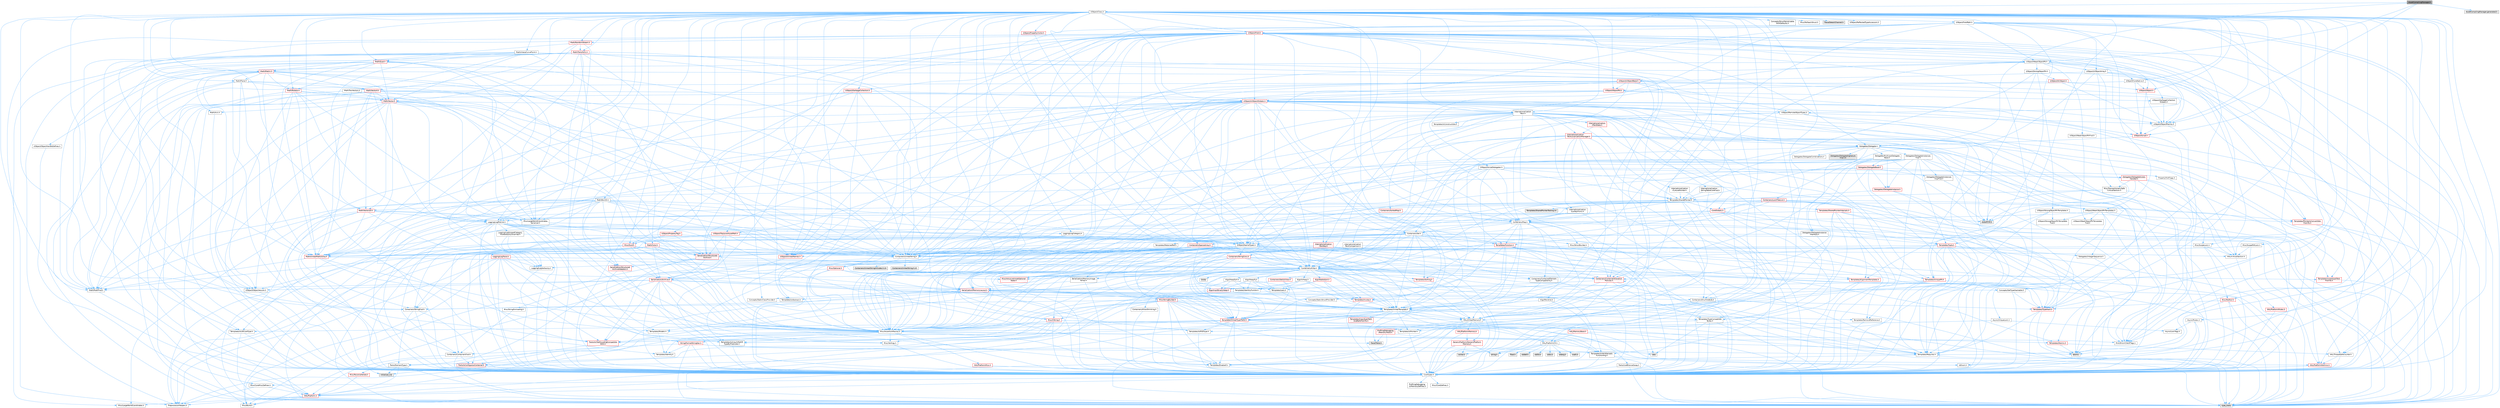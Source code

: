 digraph "AssetCompilingManager.h"
{
 // INTERACTIVE_SVG=YES
 // LATEX_PDF_SIZE
  bgcolor="transparent";
  edge [fontname=Helvetica,fontsize=10,labelfontname=Helvetica,labelfontsize=10];
  node [fontname=Helvetica,fontsize=10,shape=box,height=0.2,width=0.4];
  Node1 [id="Node000001",label="AssetCompilingManager.h",height=0.2,width=0.4,color="gray40", fillcolor="grey60", style="filled", fontcolor="black",tooltip=" "];
  Node1 -> Node2 [id="edge1_Node000001_Node000002",color="steelblue1",style="solid",tooltip=" "];
  Node2 [id="Node000002",label="Delegates/Delegate.h",height=0.2,width=0.4,color="grey40", fillcolor="white", style="filled",URL="$d4/d80/Delegate_8h.html",tooltip=" "];
  Node2 -> Node3 [id="edge2_Node000002_Node000003",color="steelblue1",style="solid",tooltip=" "];
  Node3 [id="Node000003",label="CoreTypes.h",height=0.2,width=0.4,color="grey40", fillcolor="white", style="filled",URL="$dc/dec/CoreTypes_8h.html",tooltip=" "];
  Node3 -> Node4 [id="edge3_Node000003_Node000004",color="steelblue1",style="solid",tooltip=" "];
  Node4 [id="Node000004",label="HAL/Platform.h",height=0.2,width=0.4,color="red", fillcolor="#FFF0F0", style="filled",URL="$d9/dd0/Platform_8h.html",tooltip=" "];
  Node4 -> Node5 [id="edge4_Node000004_Node000005",color="steelblue1",style="solid",tooltip=" "];
  Node5 [id="Node000005",label="Misc/Build.h",height=0.2,width=0.4,color="grey40", fillcolor="white", style="filled",URL="$d3/dbb/Build_8h.html",tooltip=" "];
  Node4 -> Node6 [id="edge5_Node000004_Node000006",color="steelblue1",style="solid",tooltip=" "];
  Node6 [id="Node000006",label="Misc/LargeWorldCoordinates.h",height=0.2,width=0.4,color="grey40", fillcolor="white", style="filled",URL="$d2/dcb/LargeWorldCoordinates_8h.html",tooltip=" "];
  Node4 -> Node7 [id="edge6_Node000004_Node000007",color="steelblue1",style="solid",tooltip=" "];
  Node7 [id="Node000007",label="type_traits",height=0.2,width=0.4,color="grey60", fillcolor="#E0E0E0", style="filled",tooltip=" "];
  Node4 -> Node8 [id="edge7_Node000004_Node000008",color="steelblue1",style="solid",tooltip=" "];
  Node8 [id="Node000008",label="PreprocessorHelpers.h",height=0.2,width=0.4,color="grey40", fillcolor="white", style="filled",URL="$db/ddb/PreprocessorHelpers_8h.html",tooltip=" "];
  Node3 -> Node14 [id="edge8_Node000003_Node000014",color="steelblue1",style="solid",tooltip=" "];
  Node14 [id="Node000014",label="ProfilingDebugging\l/UMemoryDefines.h",height=0.2,width=0.4,color="grey40", fillcolor="white", style="filled",URL="$d2/da2/UMemoryDefines_8h.html",tooltip=" "];
  Node3 -> Node15 [id="edge9_Node000003_Node000015",color="steelblue1",style="solid",tooltip=" "];
  Node15 [id="Node000015",label="Misc/CoreMiscDefines.h",height=0.2,width=0.4,color="grey40", fillcolor="white", style="filled",URL="$da/d38/CoreMiscDefines_8h.html",tooltip=" "];
  Node15 -> Node4 [id="edge10_Node000015_Node000004",color="steelblue1",style="solid",tooltip=" "];
  Node15 -> Node8 [id="edge11_Node000015_Node000008",color="steelblue1",style="solid",tooltip=" "];
  Node3 -> Node16 [id="edge12_Node000003_Node000016",color="steelblue1",style="solid",tooltip=" "];
  Node16 [id="Node000016",label="Misc/CoreDefines.h",height=0.2,width=0.4,color="grey40", fillcolor="white", style="filled",URL="$d3/dd2/CoreDefines_8h.html",tooltip=" "];
  Node2 -> Node17 [id="edge13_Node000002_Node000017",color="steelblue1",style="solid",tooltip=" "];
  Node17 [id="Node000017",label="Misc/AssertionMacros.h",height=0.2,width=0.4,color="grey40", fillcolor="white", style="filled",URL="$d0/dfa/AssertionMacros_8h.html",tooltip=" "];
  Node17 -> Node3 [id="edge14_Node000017_Node000003",color="steelblue1",style="solid",tooltip=" "];
  Node17 -> Node4 [id="edge15_Node000017_Node000004",color="steelblue1",style="solid",tooltip=" "];
  Node17 -> Node18 [id="edge16_Node000017_Node000018",color="steelblue1",style="solid",tooltip=" "];
  Node18 [id="Node000018",label="HAL/PlatformMisc.h",height=0.2,width=0.4,color="red", fillcolor="#FFF0F0", style="filled",URL="$d0/df5/PlatformMisc_8h.html",tooltip=" "];
  Node18 -> Node3 [id="edge17_Node000018_Node000003",color="steelblue1",style="solid",tooltip=" "];
  Node17 -> Node8 [id="edge18_Node000017_Node000008",color="steelblue1",style="solid",tooltip=" "];
  Node17 -> Node54 [id="edge19_Node000017_Node000054",color="steelblue1",style="solid",tooltip=" "];
  Node54 [id="Node000054",label="Templates/EnableIf.h",height=0.2,width=0.4,color="grey40", fillcolor="white", style="filled",URL="$d7/d60/EnableIf_8h.html",tooltip=" "];
  Node54 -> Node3 [id="edge20_Node000054_Node000003",color="steelblue1",style="solid",tooltip=" "];
  Node17 -> Node55 [id="edge21_Node000017_Node000055",color="steelblue1",style="solid",tooltip=" "];
  Node55 [id="Node000055",label="Templates/IsArrayOrRefOf\lTypeByPredicate.h",height=0.2,width=0.4,color="grey40", fillcolor="white", style="filled",URL="$d6/da1/IsArrayOrRefOfTypeByPredicate_8h.html",tooltip=" "];
  Node55 -> Node3 [id="edge22_Node000055_Node000003",color="steelblue1",style="solid",tooltip=" "];
  Node17 -> Node56 [id="edge23_Node000017_Node000056",color="steelblue1",style="solid",tooltip=" "];
  Node56 [id="Node000056",label="Templates/IsValidVariadic\lFunctionArg.h",height=0.2,width=0.4,color="grey40", fillcolor="white", style="filled",URL="$d0/dc8/IsValidVariadicFunctionArg_8h.html",tooltip=" "];
  Node56 -> Node3 [id="edge24_Node000056_Node000003",color="steelblue1",style="solid",tooltip=" "];
  Node56 -> Node57 [id="edge25_Node000056_Node000057",color="steelblue1",style="solid",tooltip=" "];
  Node57 [id="Node000057",label="IsEnum.h",height=0.2,width=0.4,color="grey40", fillcolor="white", style="filled",URL="$d4/de5/IsEnum_8h.html",tooltip=" "];
  Node56 -> Node7 [id="edge26_Node000056_Node000007",color="steelblue1",style="solid",tooltip=" "];
  Node17 -> Node58 [id="edge27_Node000017_Node000058",color="steelblue1",style="solid",tooltip=" "];
  Node58 [id="Node000058",label="Traits/IsCharEncodingCompatible\lWith.h",height=0.2,width=0.4,color="red", fillcolor="#FFF0F0", style="filled",URL="$df/dd1/IsCharEncodingCompatibleWith_8h.html",tooltip=" "];
  Node58 -> Node7 [id="edge28_Node000058_Node000007",color="steelblue1",style="solid",tooltip=" "];
  Node17 -> Node60 [id="edge29_Node000017_Node000060",color="steelblue1",style="solid",tooltip=" "];
  Node60 [id="Node000060",label="Misc/VarArgs.h",height=0.2,width=0.4,color="grey40", fillcolor="white", style="filled",URL="$d5/d6f/VarArgs_8h.html",tooltip=" "];
  Node60 -> Node3 [id="edge30_Node000060_Node000003",color="steelblue1",style="solid",tooltip=" "];
  Node17 -> Node61 [id="edge31_Node000017_Node000061",color="steelblue1",style="solid",tooltip=" "];
  Node61 [id="Node000061",label="String/FormatStringSan.h",height=0.2,width=0.4,color="red", fillcolor="#FFF0F0", style="filled",URL="$d3/d8b/FormatStringSan_8h.html",tooltip=" "];
  Node61 -> Node7 [id="edge32_Node000061_Node000007",color="steelblue1",style="solid",tooltip=" "];
  Node61 -> Node3 [id="edge33_Node000061_Node000003",color="steelblue1",style="solid",tooltip=" "];
  Node61 -> Node62 [id="edge34_Node000061_Node000062",color="steelblue1",style="solid",tooltip=" "];
  Node62 [id="Node000062",label="Templates/Requires.h",height=0.2,width=0.4,color="grey40", fillcolor="white", style="filled",URL="$dc/d96/Requires_8h.html",tooltip=" "];
  Node62 -> Node54 [id="edge35_Node000062_Node000054",color="steelblue1",style="solid",tooltip=" "];
  Node62 -> Node7 [id="edge36_Node000062_Node000007",color="steelblue1",style="solid",tooltip=" "];
  Node61 -> Node63 [id="edge37_Node000061_Node000063",color="steelblue1",style="solid",tooltip=" "];
  Node63 [id="Node000063",label="Templates/Identity.h",height=0.2,width=0.4,color="grey40", fillcolor="white", style="filled",URL="$d0/dd5/Identity_8h.html",tooltip=" "];
  Node61 -> Node56 [id="edge38_Node000061_Node000056",color="steelblue1",style="solid",tooltip=" "];
  Node61 -> Node26 [id="edge39_Node000061_Node000026",color="steelblue1",style="solid",tooltip=" "];
  Node26 [id="Node000026",label="Containers/ContainersFwd.h",height=0.2,width=0.4,color="grey40", fillcolor="white", style="filled",URL="$d4/d0a/ContainersFwd_8h.html",tooltip=" "];
  Node26 -> Node4 [id="edge40_Node000026_Node000004",color="steelblue1",style="solid",tooltip=" "];
  Node26 -> Node3 [id="edge41_Node000026_Node000003",color="steelblue1",style="solid",tooltip=" "];
  Node26 -> Node23 [id="edge42_Node000026_Node000023",color="steelblue1",style="solid",tooltip=" "];
  Node23 [id="Node000023",label="Traits/IsContiguousContainer.h",height=0.2,width=0.4,color="red", fillcolor="#FFF0F0", style="filled",URL="$d5/d3c/IsContiguousContainer_8h.html",tooltip=" "];
  Node23 -> Node3 [id="edge43_Node000023_Node000003",color="steelblue1",style="solid",tooltip=" "];
  Node23 -> Node22 [id="edge44_Node000023_Node000022",color="steelblue1",style="solid",tooltip=" "];
  Node22 [id="Node000022",label="initializer_list",height=0.2,width=0.4,color="grey60", fillcolor="#E0E0E0", style="filled",tooltip=" "];
  Node17 -> Node67 [id="edge45_Node000017_Node000067",color="steelblue1",style="solid",tooltip=" "];
  Node67 [id="Node000067",label="atomic",height=0.2,width=0.4,color="grey60", fillcolor="#E0E0E0", style="filled",tooltip=" "];
  Node2 -> Node68 [id="edge46_Node000002_Node000068",color="steelblue1",style="solid",tooltip=" "];
  Node68 [id="Node000068",label="UObject/NameTypes.h",height=0.2,width=0.4,color="grey40", fillcolor="white", style="filled",URL="$d6/d35/NameTypes_8h.html",tooltip=" "];
  Node68 -> Node3 [id="edge47_Node000068_Node000003",color="steelblue1",style="solid",tooltip=" "];
  Node68 -> Node17 [id="edge48_Node000068_Node000017",color="steelblue1",style="solid",tooltip=" "];
  Node68 -> Node69 [id="edge49_Node000068_Node000069",color="steelblue1",style="solid",tooltip=" "];
  Node69 [id="Node000069",label="HAL/UnrealMemory.h",height=0.2,width=0.4,color="grey40", fillcolor="white", style="filled",URL="$d9/d96/UnrealMemory_8h.html",tooltip=" "];
  Node69 -> Node3 [id="edge50_Node000069_Node000003",color="steelblue1",style="solid",tooltip=" "];
  Node69 -> Node70 [id="edge51_Node000069_Node000070",color="steelblue1",style="solid",tooltip=" "];
  Node70 [id="Node000070",label="GenericPlatform/GenericPlatform\lMemory.h",height=0.2,width=0.4,color="red", fillcolor="#FFF0F0", style="filled",URL="$dd/d22/GenericPlatformMemory_8h.html",tooltip=" "];
  Node70 -> Node3 [id="edge52_Node000070_Node000003",color="steelblue1",style="solid",tooltip=" "];
  Node70 -> Node39 [id="edge53_Node000070_Node000039",color="steelblue1",style="solid",tooltip=" "];
  Node39 [id="Node000039",label="string.h",height=0.2,width=0.4,color="grey60", fillcolor="#E0E0E0", style="filled",tooltip=" "];
  Node70 -> Node32 [id="edge54_Node000070_Node000032",color="steelblue1",style="solid",tooltip=" "];
  Node32 [id="Node000032",label="wchar.h",height=0.2,width=0.4,color="grey60", fillcolor="#E0E0E0", style="filled",tooltip=" "];
  Node69 -> Node73 [id="edge55_Node000069_Node000073",color="steelblue1",style="solid",tooltip=" "];
  Node73 [id="Node000073",label="HAL/MemoryBase.h",height=0.2,width=0.4,color="red", fillcolor="#FFF0F0", style="filled",URL="$d6/d9f/MemoryBase_8h.html",tooltip=" "];
  Node73 -> Node3 [id="edge56_Node000073_Node000003",color="steelblue1",style="solid",tooltip=" "];
  Node73 -> Node47 [id="edge57_Node000073_Node000047",color="steelblue1",style="solid",tooltip=" "];
  Node47 [id="Node000047",label="HAL/PlatformAtomics.h",height=0.2,width=0.4,color="red", fillcolor="#FFF0F0", style="filled",URL="$d3/d36/PlatformAtomics_8h.html",tooltip=" "];
  Node47 -> Node3 [id="edge58_Node000047_Node000003",color="steelblue1",style="solid",tooltip=" "];
  Node73 -> Node30 [id="edge59_Node000073_Node000030",color="steelblue1",style="solid",tooltip=" "];
  Node30 [id="Node000030",label="HAL/PlatformCrt.h",height=0.2,width=0.4,color="grey40", fillcolor="white", style="filled",URL="$d8/d75/PlatformCrt_8h.html",tooltip=" "];
  Node30 -> Node31 [id="edge60_Node000030_Node000031",color="steelblue1",style="solid",tooltip=" "];
  Node31 [id="Node000031",label="new",height=0.2,width=0.4,color="grey60", fillcolor="#E0E0E0", style="filled",tooltip=" "];
  Node30 -> Node32 [id="edge61_Node000030_Node000032",color="steelblue1",style="solid",tooltip=" "];
  Node30 -> Node33 [id="edge62_Node000030_Node000033",color="steelblue1",style="solid",tooltip=" "];
  Node33 [id="Node000033",label="stddef.h",height=0.2,width=0.4,color="grey60", fillcolor="#E0E0E0", style="filled",tooltip=" "];
  Node30 -> Node34 [id="edge63_Node000030_Node000034",color="steelblue1",style="solid",tooltip=" "];
  Node34 [id="Node000034",label="stdlib.h",height=0.2,width=0.4,color="grey60", fillcolor="#E0E0E0", style="filled",tooltip=" "];
  Node30 -> Node35 [id="edge64_Node000030_Node000035",color="steelblue1",style="solid",tooltip=" "];
  Node35 [id="Node000035",label="stdio.h",height=0.2,width=0.4,color="grey60", fillcolor="#E0E0E0", style="filled",tooltip=" "];
  Node30 -> Node36 [id="edge65_Node000030_Node000036",color="steelblue1",style="solid",tooltip=" "];
  Node36 [id="Node000036",label="stdarg.h",height=0.2,width=0.4,color="grey60", fillcolor="#E0E0E0", style="filled",tooltip=" "];
  Node30 -> Node37 [id="edge66_Node000030_Node000037",color="steelblue1",style="solid",tooltip=" "];
  Node37 [id="Node000037",label="math.h",height=0.2,width=0.4,color="grey60", fillcolor="#E0E0E0", style="filled",tooltip=" "];
  Node30 -> Node38 [id="edge67_Node000030_Node000038",color="steelblue1",style="solid",tooltip=" "];
  Node38 [id="Node000038",label="float.h",height=0.2,width=0.4,color="grey60", fillcolor="#E0E0E0", style="filled",tooltip=" "];
  Node30 -> Node39 [id="edge68_Node000030_Node000039",color="steelblue1",style="solid",tooltip=" "];
  Node73 -> Node77 [id="edge69_Node000073_Node000077",color="steelblue1",style="solid",tooltip=" "];
  Node77 [id="Node000077",label="Templates/Atomic.h",height=0.2,width=0.4,color="red", fillcolor="#FFF0F0", style="filled",URL="$d3/d91/Atomic_8h.html",tooltip=" "];
  Node77 -> Node78 [id="edge70_Node000077_Node000078",color="steelblue1",style="solid",tooltip=" "];
  Node78 [id="Node000078",label="HAL/ThreadSafeCounter.h",height=0.2,width=0.4,color="grey40", fillcolor="white", style="filled",URL="$dc/dc9/ThreadSafeCounter_8h.html",tooltip=" "];
  Node78 -> Node3 [id="edge71_Node000078_Node000003",color="steelblue1",style="solid",tooltip=" "];
  Node78 -> Node47 [id="edge72_Node000078_Node000047",color="steelblue1",style="solid",tooltip=" "];
  Node77 -> Node67 [id="edge73_Node000077_Node000067",color="steelblue1",style="solid",tooltip=" "];
  Node69 -> Node86 [id="edge74_Node000069_Node000086",color="steelblue1",style="solid",tooltip=" "];
  Node86 [id="Node000086",label="HAL/PlatformMemory.h",height=0.2,width=0.4,color="red", fillcolor="#FFF0F0", style="filled",URL="$de/d68/PlatformMemory_8h.html",tooltip=" "];
  Node86 -> Node3 [id="edge75_Node000086_Node000003",color="steelblue1",style="solid",tooltip=" "];
  Node86 -> Node70 [id="edge76_Node000086_Node000070",color="steelblue1",style="solid",tooltip=" "];
  Node69 -> Node88 [id="edge77_Node000069_Node000088",color="steelblue1",style="solid",tooltip=" "];
  Node88 [id="Node000088",label="ProfilingDebugging\l/MemoryTrace.h",height=0.2,width=0.4,color="red", fillcolor="#FFF0F0", style="filled",URL="$da/dd7/MemoryTrace_8h.html",tooltip=" "];
  Node88 -> Node4 [id="edge78_Node000088_Node000004",color="steelblue1",style="solid",tooltip=" "];
  Node88 -> Node42 [id="edge79_Node000088_Node000042",color="steelblue1",style="solid",tooltip=" "];
  Node42 [id="Node000042",label="Misc/EnumClassFlags.h",height=0.2,width=0.4,color="grey40", fillcolor="white", style="filled",URL="$d8/de7/EnumClassFlags_8h.html",tooltip=" "];
  Node88 -> Node53 [id="edge80_Node000088_Node000053",color="steelblue1",style="solid",tooltip=" "];
  Node53 [id="Node000053",label="Trace/Trace.h",height=0.2,width=0.4,color="grey60", fillcolor="#E0E0E0", style="filled",tooltip=" "];
  Node69 -> Node89 [id="edge81_Node000069_Node000089",color="steelblue1",style="solid",tooltip=" "];
  Node89 [id="Node000089",label="Templates/IsPointer.h",height=0.2,width=0.4,color="grey40", fillcolor="white", style="filled",URL="$d7/d05/IsPointer_8h.html",tooltip=" "];
  Node89 -> Node3 [id="edge82_Node000089_Node000003",color="steelblue1",style="solid",tooltip=" "];
  Node68 -> Node90 [id="edge83_Node000068_Node000090",color="steelblue1",style="solid",tooltip=" "];
  Node90 [id="Node000090",label="Templates/UnrealTypeTraits.h",height=0.2,width=0.4,color="red", fillcolor="#FFF0F0", style="filled",URL="$d2/d2d/UnrealTypeTraits_8h.html",tooltip=" "];
  Node90 -> Node3 [id="edge84_Node000090_Node000003",color="steelblue1",style="solid",tooltip=" "];
  Node90 -> Node89 [id="edge85_Node000090_Node000089",color="steelblue1",style="solid",tooltip=" "];
  Node90 -> Node17 [id="edge86_Node000090_Node000017",color="steelblue1",style="solid",tooltip=" "];
  Node90 -> Node54 [id="edge87_Node000090_Node000054",color="steelblue1",style="solid",tooltip=" "];
  Node90 -> Node57 [id="edge88_Node000090_Node000057",color="steelblue1",style="solid",tooltip=" "];
  Node90 -> Node92 [id="edge89_Node000090_Node000092",color="steelblue1",style="solid",tooltip=" "];
  Node92 [id="Node000092",label="Templates/Models.h",height=0.2,width=0.4,color="grey40", fillcolor="white", style="filled",URL="$d3/d0c/Models_8h.html",tooltip=" "];
  Node92 -> Node63 [id="edge90_Node000092_Node000063",color="steelblue1",style="solid",tooltip=" "];
  Node90 -> Node93 [id="edge91_Node000090_Node000093",color="steelblue1",style="solid",tooltip=" "];
  Node93 [id="Node000093",label="Templates/IsPODType.h",height=0.2,width=0.4,color="grey40", fillcolor="white", style="filled",URL="$d7/db1/IsPODType_8h.html",tooltip=" "];
  Node93 -> Node3 [id="edge92_Node000093_Node000003",color="steelblue1",style="solid",tooltip=" "];
  Node90 -> Node94 [id="edge93_Node000090_Node000094",color="steelblue1",style="solid",tooltip=" "];
  Node94 [id="Node000094",label="Templates/IsUECoreType.h",height=0.2,width=0.4,color="grey40", fillcolor="white", style="filled",URL="$d1/db8/IsUECoreType_8h.html",tooltip=" "];
  Node94 -> Node3 [id="edge94_Node000094_Node000003",color="steelblue1",style="solid",tooltip=" "];
  Node94 -> Node7 [id="edge95_Node000094_Node000007",color="steelblue1",style="solid",tooltip=" "];
  Node68 -> Node95 [id="edge96_Node000068_Node000095",color="steelblue1",style="solid",tooltip=" "];
  Node95 [id="Node000095",label="Templates/UnrealTemplate.h",height=0.2,width=0.4,color="grey40", fillcolor="white", style="filled",URL="$d4/d24/UnrealTemplate_8h.html",tooltip=" "];
  Node95 -> Node3 [id="edge97_Node000095_Node000003",color="steelblue1",style="solid",tooltip=" "];
  Node95 -> Node89 [id="edge98_Node000095_Node000089",color="steelblue1",style="solid",tooltip=" "];
  Node95 -> Node69 [id="edge99_Node000095_Node000069",color="steelblue1",style="solid",tooltip=" "];
  Node95 -> Node96 [id="edge100_Node000095_Node000096",color="steelblue1",style="solid",tooltip=" "];
  Node96 [id="Node000096",label="Templates/CopyQualifiers\lAndRefsFromTo.h",height=0.2,width=0.4,color="red", fillcolor="#FFF0F0", style="filled",URL="$d3/db3/CopyQualifiersAndRefsFromTo_8h.html",tooltip=" "];
  Node95 -> Node90 [id="edge101_Node000095_Node000090",color="steelblue1",style="solid",tooltip=" "];
  Node95 -> Node98 [id="edge102_Node000095_Node000098",color="steelblue1",style="solid",tooltip=" "];
  Node98 [id="Node000098",label="Templates/RemoveReference.h",height=0.2,width=0.4,color="grey40", fillcolor="white", style="filled",URL="$da/dbe/RemoveReference_8h.html",tooltip=" "];
  Node98 -> Node3 [id="edge103_Node000098_Node000003",color="steelblue1",style="solid",tooltip=" "];
  Node95 -> Node62 [id="edge104_Node000095_Node000062",color="steelblue1",style="solid",tooltip=" "];
  Node95 -> Node99 [id="edge105_Node000095_Node000099",color="steelblue1",style="solid",tooltip=" "];
  Node99 [id="Node000099",label="Templates/TypeCompatible\lBytes.h",height=0.2,width=0.4,color="grey40", fillcolor="white", style="filled",URL="$df/d0a/TypeCompatibleBytes_8h.html",tooltip=" "];
  Node99 -> Node3 [id="edge106_Node000099_Node000003",color="steelblue1",style="solid",tooltip=" "];
  Node99 -> Node39 [id="edge107_Node000099_Node000039",color="steelblue1",style="solid",tooltip=" "];
  Node99 -> Node31 [id="edge108_Node000099_Node000031",color="steelblue1",style="solid",tooltip=" "];
  Node99 -> Node7 [id="edge109_Node000099_Node000007",color="steelblue1",style="solid",tooltip=" "];
  Node95 -> Node63 [id="edge110_Node000095_Node000063",color="steelblue1",style="solid",tooltip=" "];
  Node95 -> Node23 [id="edge111_Node000095_Node000023",color="steelblue1",style="solid",tooltip=" "];
  Node95 -> Node100 [id="edge112_Node000095_Node000100",color="steelblue1",style="solid",tooltip=" "];
  Node100 [id="Node000100",label="Traits/UseBitwiseSwap.h",height=0.2,width=0.4,color="grey40", fillcolor="white", style="filled",URL="$db/df3/UseBitwiseSwap_8h.html",tooltip=" "];
  Node100 -> Node3 [id="edge113_Node000100_Node000003",color="steelblue1",style="solid",tooltip=" "];
  Node100 -> Node7 [id="edge114_Node000100_Node000007",color="steelblue1",style="solid",tooltip=" "];
  Node95 -> Node7 [id="edge115_Node000095_Node000007",color="steelblue1",style="solid",tooltip=" "];
  Node68 -> Node101 [id="edge116_Node000068_Node000101",color="steelblue1",style="solid",tooltip=" "];
  Node101 [id="Node000101",label="Containers/UnrealString.h",height=0.2,width=0.4,color="grey40", fillcolor="white", style="filled",URL="$d5/dba/UnrealString_8h.html",tooltip=" "];
  Node101 -> Node102 [id="edge117_Node000101_Node000102",color="steelblue1",style="solid",tooltip=" "];
  Node102 [id="Node000102",label="Containers/UnrealStringIncludes.h.inl",height=0.2,width=0.4,color="grey60", fillcolor="#E0E0E0", style="filled",tooltip=" "];
  Node101 -> Node103 [id="edge118_Node000101_Node000103",color="steelblue1",style="solid",tooltip=" "];
  Node103 [id="Node000103",label="Containers/UnrealString.h.inl",height=0.2,width=0.4,color="grey60", fillcolor="#E0E0E0", style="filled",tooltip=" "];
  Node101 -> Node104 [id="edge119_Node000101_Node000104",color="steelblue1",style="solid",tooltip=" "];
  Node104 [id="Node000104",label="Misc/StringFormatArg.h",height=0.2,width=0.4,color="grey40", fillcolor="white", style="filled",URL="$d2/d16/StringFormatArg_8h.html",tooltip=" "];
  Node104 -> Node26 [id="edge120_Node000104_Node000026",color="steelblue1",style="solid",tooltip=" "];
  Node68 -> Node105 [id="edge121_Node000068_Node000105",color="steelblue1",style="solid",tooltip=" "];
  Node105 [id="Node000105",label="HAL/CriticalSection.h",height=0.2,width=0.4,color="grey40", fillcolor="white", style="filled",URL="$d6/d90/CriticalSection_8h.html",tooltip=" "];
  Node105 -> Node106 [id="edge122_Node000105_Node000106",color="steelblue1",style="solid",tooltip=" "];
  Node106 [id="Node000106",label="HAL/PlatformMutex.h",height=0.2,width=0.4,color="red", fillcolor="#FFF0F0", style="filled",URL="$d9/d0b/PlatformMutex_8h.html",tooltip=" "];
  Node106 -> Node3 [id="edge123_Node000106_Node000003",color="steelblue1",style="solid",tooltip=" "];
  Node68 -> Node108 [id="edge124_Node000068_Node000108",color="steelblue1",style="solid",tooltip=" "];
  Node108 [id="Node000108",label="Containers/StringConv.h",height=0.2,width=0.4,color="red", fillcolor="#FFF0F0", style="filled",URL="$d3/ddf/StringConv_8h.html",tooltip=" "];
  Node108 -> Node3 [id="edge125_Node000108_Node000003",color="steelblue1",style="solid",tooltip=" "];
  Node108 -> Node17 [id="edge126_Node000108_Node000017",color="steelblue1",style="solid",tooltip=" "];
  Node108 -> Node109 [id="edge127_Node000108_Node000109",color="steelblue1",style="solid",tooltip=" "];
  Node109 [id="Node000109",label="Containers/ContainerAllocation\lPolicies.h",height=0.2,width=0.4,color="red", fillcolor="#FFF0F0", style="filled",URL="$d7/dff/ContainerAllocationPolicies_8h.html",tooltip=" "];
  Node109 -> Node3 [id="edge128_Node000109_Node000003",color="steelblue1",style="solid",tooltip=" "];
  Node109 -> Node109 [id="edge129_Node000109_Node000109",color="steelblue1",style="solid",tooltip=" "];
  Node109 -> Node69 [id="edge130_Node000109_Node000069",color="steelblue1",style="solid",tooltip=" "];
  Node109 -> Node17 [id="edge131_Node000109_Node000017",color="steelblue1",style="solid",tooltip=" "];
  Node109 -> Node99 [id="edge132_Node000109_Node000099",color="steelblue1",style="solid",tooltip=" "];
  Node109 -> Node7 [id="edge133_Node000109_Node000007",color="steelblue1",style="solid",tooltip=" "];
  Node108 -> Node121 [id="edge134_Node000108_Node000121",color="steelblue1",style="solid",tooltip=" "];
  Node121 [id="Node000121",label="Containers/Array.h",height=0.2,width=0.4,color="grey40", fillcolor="white", style="filled",URL="$df/dd0/Array_8h.html",tooltip=" "];
  Node121 -> Node3 [id="edge135_Node000121_Node000003",color="steelblue1",style="solid",tooltip=" "];
  Node121 -> Node17 [id="edge136_Node000121_Node000017",color="steelblue1",style="solid",tooltip=" "];
  Node121 -> Node122 [id="edge137_Node000121_Node000122",color="steelblue1",style="solid",tooltip=" "];
  Node122 [id="Node000122",label="Misc/IntrusiveUnsetOptional\lState.h",height=0.2,width=0.4,color="red", fillcolor="#FFF0F0", style="filled",URL="$d2/d0a/IntrusiveUnsetOptionalState_8h.html",tooltip=" "];
  Node121 -> Node124 [id="edge138_Node000121_Node000124",color="steelblue1",style="solid",tooltip=" "];
  Node124 [id="Node000124",label="Misc/ReverseIterate.h",height=0.2,width=0.4,color="red", fillcolor="#FFF0F0", style="filled",URL="$db/de3/ReverseIterate_8h.html",tooltip=" "];
  Node124 -> Node4 [id="edge139_Node000124_Node000004",color="steelblue1",style="solid",tooltip=" "];
  Node121 -> Node69 [id="edge140_Node000121_Node000069",color="steelblue1",style="solid",tooltip=" "];
  Node121 -> Node90 [id="edge141_Node000121_Node000090",color="steelblue1",style="solid",tooltip=" "];
  Node121 -> Node95 [id="edge142_Node000121_Node000095",color="steelblue1",style="solid",tooltip=" "];
  Node121 -> Node126 [id="edge143_Node000121_Node000126",color="steelblue1",style="solid",tooltip=" "];
  Node126 [id="Node000126",label="Containers/AllowShrinking.h",height=0.2,width=0.4,color="grey40", fillcolor="white", style="filled",URL="$d7/d1a/AllowShrinking_8h.html",tooltip=" "];
  Node126 -> Node3 [id="edge144_Node000126_Node000003",color="steelblue1",style="solid",tooltip=" "];
  Node121 -> Node109 [id="edge145_Node000121_Node000109",color="steelblue1",style="solid",tooltip=" "];
  Node121 -> Node127 [id="edge146_Node000121_Node000127",color="steelblue1",style="solid",tooltip=" "];
  Node127 [id="Node000127",label="Containers/ContainerElement\lTypeCompatibility.h",height=0.2,width=0.4,color="grey40", fillcolor="white", style="filled",URL="$df/ddf/ContainerElementTypeCompatibility_8h.html",tooltip=" "];
  Node127 -> Node3 [id="edge147_Node000127_Node000003",color="steelblue1",style="solid",tooltip=" "];
  Node127 -> Node90 [id="edge148_Node000127_Node000090",color="steelblue1",style="solid",tooltip=" "];
  Node121 -> Node128 [id="edge149_Node000121_Node000128",color="steelblue1",style="solid",tooltip=" "];
  Node128 [id="Node000128",label="Serialization/Archive.h",height=0.2,width=0.4,color="red", fillcolor="#FFF0F0", style="filled",URL="$d7/d3b/Archive_8h.html",tooltip=" "];
  Node128 -> Node3 [id="edge150_Node000128_Node000003",color="steelblue1",style="solid",tooltip=" "];
  Node128 -> Node27 [id="edge151_Node000128_Node000027",color="steelblue1",style="solid",tooltip=" "];
  Node27 [id="Node000027",label="Math/MathFwd.h",height=0.2,width=0.4,color="grey40", fillcolor="white", style="filled",URL="$d2/d10/MathFwd_8h.html",tooltip=" "];
  Node27 -> Node4 [id="edge152_Node000027_Node000004",color="steelblue1",style="solid",tooltip=" "];
  Node128 -> Node17 [id="edge153_Node000128_Node000017",color="steelblue1",style="solid",tooltip=" "];
  Node128 -> Node5 [id="edge154_Node000128_Node000005",color="steelblue1",style="solid",tooltip=" "];
  Node128 -> Node60 [id="edge155_Node000128_Node000060",color="steelblue1",style="solid",tooltip=" "];
  Node128 -> Node54 [id="edge156_Node000128_Node000054",color="steelblue1",style="solid",tooltip=" "];
  Node128 -> Node55 [id="edge157_Node000128_Node000055",color="steelblue1",style="solid",tooltip=" "];
  Node128 -> Node56 [id="edge158_Node000128_Node000056",color="steelblue1",style="solid",tooltip=" "];
  Node128 -> Node95 [id="edge159_Node000128_Node000095",color="steelblue1",style="solid",tooltip=" "];
  Node128 -> Node58 [id="edge160_Node000128_Node000058",color="steelblue1",style="solid",tooltip=" "];
  Node128 -> Node137 [id="edge161_Node000128_Node000137",color="steelblue1",style="solid",tooltip=" "];
  Node137 [id="Node000137",label="UObject/ObjectVersion.h",height=0.2,width=0.4,color="grey40", fillcolor="white", style="filled",URL="$da/d63/ObjectVersion_8h.html",tooltip=" "];
  Node137 -> Node3 [id="edge162_Node000137_Node000003",color="steelblue1",style="solid",tooltip=" "];
  Node121 -> Node138 [id="edge163_Node000121_Node000138",color="steelblue1",style="solid",tooltip=" "];
  Node138 [id="Node000138",label="Serialization/MemoryImage\lWriter.h",height=0.2,width=0.4,color="grey40", fillcolor="white", style="filled",URL="$d0/d08/MemoryImageWriter_8h.html",tooltip=" "];
  Node138 -> Node3 [id="edge164_Node000138_Node000003",color="steelblue1",style="solid",tooltip=" "];
  Node138 -> Node139 [id="edge165_Node000138_Node000139",color="steelblue1",style="solid",tooltip=" "];
  Node139 [id="Node000139",label="Serialization/MemoryLayout.h",height=0.2,width=0.4,color="red", fillcolor="#FFF0F0", style="filled",URL="$d7/d66/MemoryLayout_8h.html",tooltip=" "];
  Node139 -> Node140 [id="edge166_Node000139_Node000140",color="steelblue1",style="solid",tooltip=" "];
  Node140 [id="Node000140",label="Concepts/StaticClassProvider.h",height=0.2,width=0.4,color="grey40", fillcolor="white", style="filled",URL="$dd/d83/StaticClassProvider_8h.html",tooltip=" "];
  Node139 -> Node141 [id="edge167_Node000139_Node000141",color="steelblue1",style="solid",tooltip=" "];
  Node141 [id="Node000141",label="Concepts/StaticStructProvider.h",height=0.2,width=0.4,color="grey40", fillcolor="white", style="filled",URL="$d5/d77/StaticStructProvider_8h.html",tooltip=" "];
  Node139 -> Node142 [id="edge168_Node000139_Node000142",color="steelblue1",style="solid",tooltip=" "];
  Node142 [id="Node000142",label="Containers/EnumAsByte.h",height=0.2,width=0.4,color="grey40", fillcolor="white", style="filled",URL="$d6/d9a/EnumAsByte_8h.html",tooltip=" "];
  Node142 -> Node3 [id="edge169_Node000142_Node000003",color="steelblue1",style="solid",tooltip=" "];
  Node142 -> Node93 [id="edge170_Node000142_Node000093",color="steelblue1",style="solid",tooltip=" "];
  Node142 -> Node143 [id="edge171_Node000142_Node000143",color="steelblue1",style="solid",tooltip=" "];
  Node143 [id="Node000143",label="Templates/TypeHash.h",height=0.2,width=0.4,color="red", fillcolor="#FFF0F0", style="filled",URL="$d1/d62/TypeHash_8h.html",tooltip=" "];
  Node143 -> Node3 [id="edge172_Node000143_Node000003",color="steelblue1",style="solid",tooltip=" "];
  Node143 -> Node62 [id="edge173_Node000143_Node000062",color="steelblue1",style="solid",tooltip=" "];
  Node143 -> Node7 [id="edge174_Node000143_Node000007",color="steelblue1",style="solid",tooltip=" "];
  Node139 -> Node20 [id="edge175_Node000139_Node000020",color="steelblue1",style="solid",tooltip=" "];
  Node20 [id="Node000020",label="Containers/StringFwd.h",height=0.2,width=0.4,color="grey40", fillcolor="white", style="filled",URL="$df/d37/StringFwd_8h.html",tooltip=" "];
  Node20 -> Node3 [id="edge176_Node000020_Node000003",color="steelblue1",style="solid",tooltip=" "];
  Node20 -> Node21 [id="edge177_Node000020_Node000021",color="steelblue1",style="solid",tooltip=" "];
  Node21 [id="Node000021",label="Traits/ElementType.h",height=0.2,width=0.4,color="grey40", fillcolor="white", style="filled",URL="$d5/d4f/ElementType_8h.html",tooltip=" "];
  Node21 -> Node4 [id="edge178_Node000021_Node000004",color="steelblue1",style="solid",tooltip=" "];
  Node21 -> Node22 [id="edge179_Node000021_Node000022",color="steelblue1",style="solid",tooltip=" "];
  Node21 -> Node7 [id="edge180_Node000021_Node000007",color="steelblue1",style="solid",tooltip=" "];
  Node20 -> Node23 [id="edge181_Node000020_Node000023",color="steelblue1",style="solid",tooltip=" "];
  Node139 -> Node69 [id="edge182_Node000139_Node000069",color="steelblue1",style="solid",tooltip=" "];
  Node139 -> Node54 [id="edge183_Node000139_Node000054",color="steelblue1",style="solid",tooltip=" "];
  Node139 -> Node151 [id="edge184_Node000139_Node000151",color="steelblue1",style="solid",tooltip=" "];
  Node151 [id="Node000151",label="Templates/IsAbstract.h",height=0.2,width=0.4,color="grey40", fillcolor="white", style="filled",URL="$d8/db7/IsAbstract_8h.html",tooltip=" "];
  Node139 -> Node92 [id="edge185_Node000139_Node000092",color="steelblue1",style="solid",tooltip=" "];
  Node139 -> Node95 [id="edge186_Node000139_Node000095",color="steelblue1",style="solid",tooltip=" "];
  Node121 -> Node152 [id="edge187_Node000121_Node000152",color="steelblue1",style="solid",tooltip=" "];
  Node152 [id="Node000152",label="Algo/Heapify.h",height=0.2,width=0.4,color="grey40", fillcolor="white", style="filled",URL="$d0/d2a/Heapify_8h.html",tooltip=" "];
  Node152 -> Node153 [id="edge188_Node000152_Node000153",color="steelblue1",style="solid",tooltip=" "];
  Node153 [id="Node000153",label="Algo/Impl/BinaryHeap.h",height=0.2,width=0.4,color="red", fillcolor="#FFF0F0", style="filled",URL="$d7/da3/Algo_2Impl_2BinaryHeap_8h.html",tooltip=" "];
  Node153 -> Node154 [id="edge189_Node000153_Node000154",color="steelblue1",style="solid",tooltip=" "];
  Node154 [id="Node000154",label="Templates/Invoke.h",height=0.2,width=0.4,color="red", fillcolor="#FFF0F0", style="filled",URL="$d7/deb/Invoke_8h.html",tooltip=" "];
  Node154 -> Node3 [id="edge190_Node000154_Node000003",color="steelblue1",style="solid",tooltip=" "];
  Node154 -> Node95 [id="edge191_Node000154_Node000095",color="steelblue1",style="solid",tooltip=" "];
  Node154 -> Node7 [id="edge192_Node000154_Node000007",color="steelblue1",style="solid",tooltip=" "];
  Node153 -> Node7 [id="edge193_Node000153_Node000007",color="steelblue1",style="solid",tooltip=" "];
  Node152 -> Node158 [id="edge194_Node000152_Node000158",color="steelblue1",style="solid",tooltip=" "];
  Node158 [id="Node000158",label="Templates/IdentityFunctor.h",height=0.2,width=0.4,color="grey40", fillcolor="white", style="filled",URL="$d7/d2e/IdentityFunctor_8h.html",tooltip=" "];
  Node158 -> Node4 [id="edge195_Node000158_Node000004",color="steelblue1",style="solid",tooltip=" "];
  Node152 -> Node154 [id="edge196_Node000152_Node000154",color="steelblue1",style="solid",tooltip=" "];
  Node152 -> Node159 [id="edge197_Node000152_Node000159",color="steelblue1",style="solid",tooltip=" "];
  Node159 [id="Node000159",label="Templates/Less.h",height=0.2,width=0.4,color="grey40", fillcolor="white", style="filled",URL="$de/dc8/Less_8h.html",tooltip=" "];
  Node159 -> Node3 [id="edge198_Node000159_Node000003",color="steelblue1",style="solid",tooltip=" "];
  Node159 -> Node95 [id="edge199_Node000159_Node000095",color="steelblue1",style="solid",tooltip=" "];
  Node152 -> Node95 [id="edge200_Node000152_Node000095",color="steelblue1",style="solid",tooltip=" "];
  Node121 -> Node160 [id="edge201_Node000121_Node000160",color="steelblue1",style="solid",tooltip=" "];
  Node160 [id="Node000160",label="Algo/HeapSort.h",height=0.2,width=0.4,color="grey40", fillcolor="white", style="filled",URL="$d3/d92/HeapSort_8h.html",tooltip=" "];
  Node160 -> Node153 [id="edge202_Node000160_Node000153",color="steelblue1",style="solid",tooltip=" "];
  Node160 -> Node158 [id="edge203_Node000160_Node000158",color="steelblue1",style="solid",tooltip=" "];
  Node160 -> Node159 [id="edge204_Node000160_Node000159",color="steelblue1",style="solid",tooltip=" "];
  Node160 -> Node95 [id="edge205_Node000160_Node000095",color="steelblue1",style="solid",tooltip=" "];
  Node121 -> Node161 [id="edge206_Node000121_Node000161",color="steelblue1",style="solid",tooltip=" "];
  Node161 [id="Node000161",label="Algo/IsHeap.h",height=0.2,width=0.4,color="grey40", fillcolor="white", style="filled",URL="$de/d32/IsHeap_8h.html",tooltip=" "];
  Node161 -> Node153 [id="edge207_Node000161_Node000153",color="steelblue1",style="solid",tooltip=" "];
  Node161 -> Node158 [id="edge208_Node000161_Node000158",color="steelblue1",style="solid",tooltip=" "];
  Node161 -> Node154 [id="edge209_Node000161_Node000154",color="steelblue1",style="solid",tooltip=" "];
  Node161 -> Node159 [id="edge210_Node000161_Node000159",color="steelblue1",style="solid",tooltip=" "];
  Node161 -> Node95 [id="edge211_Node000161_Node000095",color="steelblue1",style="solid",tooltip=" "];
  Node121 -> Node153 [id="edge212_Node000121_Node000153",color="steelblue1",style="solid",tooltip=" "];
  Node121 -> Node162 [id="edge213_Node000121_Node000162",color="steelblue1",style="solid",tooltip=" "];
  Node162 [id="Node000162",label="Algo/StableSort.h",height=0.2,width=0.4,color="red", fillcolor="#FFF0F0", style="filled",URL="$d7/d3c/StableSort_8h.html",tooltip=" "];
  Node162 -> Node158 [id="edge214_Node000162_Node000158",color="steelblue1",style="solid",tooltip=" "];
  Node162 -> Node154 [id="edge215_Node000162_Node000154",color="steelblue1",style="solid",tooltip=" "];
  Node162 -> Node159 [id="edge216_Node000162_Node000159",color="steelblue1",style="solid",tooltip=" "];
  Node162 -> Node95 [id="edge217_Node000162_Node000095",color="steelblue1",style="solid",tooltip=" "];
  Node121 -> Node165 [id="edge218_Node000121_Node000165",color="steelblue1",style="solid",tooltip=" "];
  Node165 [id="Node000165",label="Concepts/GetTypeHashable.h",height=0.2,width=0.4,color="grey40", fillcolor="white", style="filled",URL="$d3/da2/GetTypeHashable_8h.html",tooltip=" "];
  Node165 -> Node3 [id="edge219_Node000165_Node000003",color="steelblue1",style="solid",tooltip=" "];
  Node165 -> Node143 [id="edge220_Node000165_Node000143",color="steelblue1",style="solid",tooltip=" "];
  Node121 -> Node158 [id="edge221_Node000121_Node000158",color="steelblue1",style="solid",tooltip=" "];
  Node121 -> Node154 [id="edge222_Node000121_Node000154",color="steelblue1",style="solid",tooltip=" "];
  Node121 -> Node159 [id="edge223_Node000121_Node000159",color="steelblue1",style="solid",tooltip=" "];
  Node121 -> Node166 [id="edge224_Node000121_Node000166",color="steelblue1",style="solid",tooltip=" "];
  Node166 [id="Node000166",label="Templates/LosesQualifiers\lFromTo.h",height=0.2,width=0.4,color="red", fillcolor="#FFF0F0", style="filled",URL="$d2/db3/LosesQualifiersFromTo_8h.html",tooltip=" "];
  Node166 -> Node7 [id="edge225_Node000166_Node000007",color="steelblue1",style="solid",tooltip=" "];
  Node121 -> Node62 [id="edge226_Node000121_Node000062",color="steelblue1",style="solid",tooltip=" "];
  Node121 -> Node167 [id="edge227_Node000121_Node000167",color="steelblue1",style="solid",tooltip=" "];
  Node167 [id="Node000167",label="Templates/Sorting.h",height=0.2,width=0.4,color="red", fillcolor="#FFF0F0", style="filled",URL="$d3/d9e/Sorting_8h.html",tooltip=" "];
  Node167 -> Node3 [id="edge228_Node000167_Node000003",color="steelblue1",style="solid",tooltip=" "];
  Node167 -> Node159 [id="edge229_Node000167_Node000159",color="steelblue1",style="solid",tooltip=" "];
  Node121 -> Node171 [id="edge230_Node000121_Node000171",color="steelblue1",style="solid",tooltip=" "];
  Node171 [id="Node000171",label="Templates/AlignmentTemplates.h",height=0.2,width=0.4,color="red", fillcolor="#FFF0F0", style="filled",URL="$dd/d32/AlignmentTemplates_8h.html",tooltip=" "];
  Node171 -> Node3 [id="edge231_Node000171_Node000003",color="steelblue1",style="solid",tooltip=" "];
  Node171 -> Node89 [id="edge232_Node000171_Node000089",color="steelblue1",style="solid",tooltip=" "];
  Node121 -> Node21 [id="edge233_Node000121_Node000021",color="steelblue1",style="solid",tooltip=" "];
  Node121 -> Node117 [id="edge234_Node000121_Node000117",color="steelblue1",style="solid",tooltip=" "];
  Node117 [id="Node000117",label="limits",height=0.2,width=0.4,color="grey60", fillcolor="#E0E0E0", style="filled",tooltip=" "];
  Node121 -> Node7 [id="edge235_Node000121_Node000007",color="steelblue1",style="solid",tooltip=" "];
  Node108 -> Node145 [id="edge236_Node000108_Node000145",color="steelblue1",style="solid",tooltip=" "];
  Node145 [id="Node000145",label="Misc/CString.h",height=0.2,width=0.4,color="red", fillcolor="#FFF0F0", style="filled",URL="$d2/d49/CString_8h.html",tooltip=" "];
  Node145 -> Node3 [id="edge237_Node000145_Node000003",color="steelblue1",style="solid",tooltip=" "];
  Node145 -> Node30 [id="edge238_Node000145_Node000030",color="steelblue1",style="solid",tooltip=" "];
  Node145 -> Node17 [id="edge239_Node000145_Node000017",color="steelblue1",style="solid",tooltip=" "];
  Node145 -> Node60 [id="edge240_Node000145_Node000060",color="steelblue1",style="solid",tooltip=" "];
  Node145 -> Node55 [id="edge241_Node000145_Node000055",color="steelblue1",style="solid",tooltip=" "];
  Node145 -> Node56 [id="edge242_Node000145_Node000056",color="steelblue1",style="solid",tooltip=" "];
  Node145 -> Node58 [id="edge243_Node000145_Node000058",color="steelblue1",style="solid",tooltip=" "];
  Node108 -> Node95 [id="edge244_Node000108_Node000095",color="steelblue1",style="solid",tooltip=" "];
  Node108 -> Node90 [id="edge245_Node000108_Node000090",color="steelblue1",style="solid",tooltip=" "];
  Node108 -> Node21 [id="edge246_Node000108_Node000021",color="steelblue1",style="solid",tooltip=" "];
  Node108 -> Node58 [id="edge247_Node000108_Node000058",color="steelblue1",style="solid",tooltip=" "];
  Node108 -> Node23 [id="edge248_Node000108_Node000023",color="steelblue1",style="solid",tooltip=" "];
  Node108 -> Node7 [id="edge249_Node000108_Node000007",color="steelblue1",style="solid",tooltip=" "];
  Node68 -> Node20 [id="edge250_Node000068_Node000020",color="steelblue1",style="solid",tooltip=" "];
  Node68 -> Node173 [id="edge251_Node000068_Node000173",color="steelblue1",style="solid",tooltip=" "];
  Node173 [id="Node000173",label="UObject/UnrealNames.h",height=0.2,width=0.4,color="red", fillcolor="#FFF0F0", style="filled",URL="$d8/db1/UnrealNames_8h.html",tooltip=" "];
  Node173 -> Node3 [id="edge252_Node000173_Node000003",color="steelblue1",style="solid",tooltip=" "];
  Node68 -> Node77 [id="edge253_Node000068_Node000077",color="steelblue1",style="solid",tooltip=" "];
  Node68 -> Node139 [id="edge254_Node000068_Node000139",color="steelblue1",style="solid",tooltip=" "];
  Node68 -> Node122 [id="edge255_Node000068_Node000122",color="steelblue1",style="solid",tooltip=" "];
  Node68 -> Node175 [id="edge256_Node000068_Node000175",color="steelblue1",style="solid",tooltip=" "];
  Node175 [id="Node000175",label="Misc/StringBuilder.h",height=0.2,width=0.4,color="red", fillcolor="#FFF0F0", style="filled",URL="$d4/d52/StringBuilder_8h.html",tooltip=" "];
  Node175 -> Node20 [id="edge257_Node000175_Node000020",color="steelblue1",style="solid",tooltip=" "];
  Node175 -> Node3 [id="edge258_Node000175_Node000003",color="steelblue1",style="solid",tooltip=" "];
  Node175 -> Node69 [id="edge259_Node000175_Node000069",color="steelblue1",style="solid",tooltip=" "];
  Node175 -> Node17 [id="edge260_Node000175_Node000017",color="steelblue1",style="solid",tooltip=" "];
  Node175 -> Node145 [id="edge261_Node000175_Node000145",color="steelblue1",style="solid",tooltip=" "];
  Node175 -> Node54 [id="edge262_Node000175_Node000054",color="steelblue1",style="solid",tooltip=" "];
  Node175 -> Node55 [id="edge263_Node000175_Node000055",color="steelblue1",style="solid",tooltip=" "];
  Node175 -> Node56 [id="edge264_Node000175_Node000056",color="steelblue1",style="solid",tooltip=" "];
  Node175 -> Node62 [id="edge265_Node000175_Node000062",color="steelblue1",style="solid",tooltip=" "];
  Node175 -> Node95 [id="edge266_Node000175_Node000095",color="steelblue1",style="solid",tooltip=" "];
  Node175 -> Node90 [id="edge267_Node000175_Node000090",color="steelblue1",style="solid",tooltip=" "];
  Node175 -> Node58 [id="edge268_Node000175_Node000058",color="steelblue1",style="solid",tooltip=" "];
  Node175 -> Node23 [id="edge269_Node000175_Node000023",color="steelblue1",style="solid",tooltip=" "];
  Node175 -> Node7 [id="edge270_Node000175_Node000007",color="steelblue1",style="solid",tooltip=" "];
  Node68 -> Node53 [id="edge271_Node000068_Node000053",color="steelblue1",style="solid",tooltip=" "];
  Node2 -> Node181 [id="edge272_Node000002_Node000181",color="steelblue1",style="solid",tooltip=" "];
  Node181 [id="Node000181",label="Templates/SharedPointer.h",height=0.2,width=0.4,color="grey40", fillcolor="white", style="filled",URL="$d2/d17/SharedPointer_8h.html",tooltip=" "];
  Node181 -> Node3 [id="edge273_Node000181_Node000003",color="steelblue1",style="solid",tooltip=" "];
  Node181 -> Node122 [id="edge274_Node000181_Node000122",color="steelblue1",style="solid",tooltip=" "];
  Node181 -> Node182 [id="edge275_Node000181_Node000182",color="steelblue1",style="solid",tooltip=" "];
  Node182 [id="Node000182",label="Templates/PointerIsConvertible\lFromTo.h",height=0.2,width=0.4,color="red", fillcolor="#FFF0F0", style="filled",URL="$d6/d65/PointerIsConvertibleFromTo_8h.html",tooltip=" "];
  Node182 -> Node3 [id="edge276_Node000182_Node000003",color="steelblue1",style="solid",tooltip=" "];
  Node182 -> Node166 [id="edge277_Node000182_Node000166",color="steelblue1",style="solid",tooltip=" "];
  Node182 -> Node7 [id="edge278_Node000182_Node000007",color="steelblue1",style="solid",tooltip=" "];
  Node181 -> Node17 [id="edge279_Node000181_Node000017",color="steelblue1",style="solid",tooltip=" "];
  Node181 -> Node69 [id="edge280_Node000181_Node000069",color="steelblue1",style="solid",tooltip=" "];
  Node181 -> Node121 [id="edge281_Node000181_Node000121",color="steelblue1",style="solid",tooltip=" "];
  Node181 -> Node183 [id="edge282_Node000181_Node000183",color="steelblue1",style="solid",tooltip=" "];
  Node183 [id="Node000183",label="Containers/Map.h",height=0.2,width=0.4,color="grey40", fillcolor="white", style="filled",URL="$df/d79/Map_8h.html",tooltip=" "];
  Node183 -> Node3 [id="edge283_Node000183_Node000003",color="steelblue1",style="solid",tooltip=" "];
  Node183 -> Node184 [id="edge284_Node000183_Node000184",color="steelblue1",style="solid",tooltip=" "];
  Node184 [id="Node000184",label="Algo/Reverse.h",height=0.2,width=0.4,color="grey40", fillcolor="white", style="filled",URL="$d5/d93/Reverse_8h.html",tooltip=" "];
  Node184 -> Node3 [id="edge285_Node000184_Node000003",color="steelblue1",style="solid",tooltip=" "];
  Node184 -> Node95 [id="edge286_Node000184_Node000095",color="steelblue1",style="solid",tooltip=" "];
  Node183 -> Node127 [id="edge287_Node000183_Node000127",color="steelblue1",style="solid",tooltip=" "];
  Node183 -> Node185 [id="edge288_Node000183_Node000185",color="steelblue1",style="solid",tooltip=" "];
  Node185 [id="Node000185",label="Containers/Set.h",height=0.2,width=0.4,color="grey40", fillcolor="white", style="filled",URL="$d4/d45/Set_8h.html",tooltip=" "];
  Node185 -> Node109 [id="edge289_Node000185_Node000109",color="steelblue1",style="solid",tooltip=" "];
  Node185 -> Node127 [id="edge290_Node000185_Node000127",color="steelblue1",style="solid",tooltip=" "];
  Node185 -> Node186 [id="edge291_Node000185_Node000186",color="steelblue1",style="solid",tooltip=" "];
  Node186 [id="Node000186",label="Containers/SetUtilities.h",height=0.2,width=0.4,color="red", fillcolor="#FFF0F0", style="filled",URL="$dc/de5/SetUtilities_8h.html",tooltip=" "];
  Node186 -> Node3 [id="edge292_Node000186_Node000003",color="steelblue1",style="solid",tooltip=" "];
  Node186 -> Node139 [id="edge293_Node000186_Node000139",color="steelblue1",style="solid",tooltip=" "];
  Node186 -> Node90 [id="edge294_Node000186_Node000090",color="steelblue1",style="solid",tooltip=" "];
  Node185 -> Node187 [id="edge295_Node000185_Node000187",color="steelblue1",style="solid",tooltip=" "];
  Node187 [id="Node000187",label="Containers/SparseArray.h",height=0.2,width=0.4,color="red", fillcolor="#FFF0F0", style="filled",URL="$d5/dbf/SparseArray_8h.html",tooltip=" "];
  Node187 -> Node3 [id="edge296_Node000187_Node000003",color="steelblue1",style="solid",tooltip=" "];
  Node187 -> Node17 [id="edge297_Node000187_Node000017",color="steelblue1",style="solid",tooltip=" "];
  Node187 -> Node69 [id="edge298_Node000187_Node000069",color="steelblue1",style="solid",tooltip=" "];
  Node187 -> Node90 [id="edge299_Node000187_Node000090",color="steelblue1",style="solid",tooltip=" "];
  Node187 -> Node95 [id="edge300_Node000187_Node000095",color="steelblue1",style="solid",tooltip=" "];
  Node187 -> Node109 [id="edge301_Node000187_Node000109",color="steelblue1",style="solid",tooltip=" "];
  Node187 -> Node159 [id="edge302_Node000187_Node000159",color="steelblue1",style="solid",tooltip=" "];
  Node187 -> Node121 [id="edge303_Node000187_Node000121",color="steelblue1",style="solid",tooltip=" "];
  Node187 -> Node170 [id="edge304_Node000187_Node000170",color="steelblue1",style="solid",tooltip=" "];
  Node170 [id="Node000170",label="Math/UnrealMathUtility.h",height=0.2,width=0.4,color="red", fillcolor="#FFF0F0", style="filled",URL="$db/db8/UnrealMathUtility_8h.html",tooltip=" "];
  Node170 -> Node3 [id="edge305_Node000170_Node000003",color="steelblue1",style="solid",tooltip=" "];
  Node170 -> Node17 [id="edge306_Node000170_Node000017",color="steelblue1",style="solid",tooltip=" "];
  Node170 -> Node27 [id="edge307_Node000170_Node000027",color="steelblue1",style="solid",tooltip=" "];
  Node170 -> Node63 [id="edge308_Node000170_Node000063",color="steelblue1",style="solid",tooltip=" "];
  Node170 -> Node62 [id="edge309_Node000170_Node000062",color="steelblue1",style="solid",tooltip=" "];
  Node187 -> Node190 [id="edge310_Node000187_Node000190",color="steelblue1",style="solid",tooltip=" "];
  Node190 [id="Node000190",label="Serialization/Structured\lArchive.h",height=0.2,width=0.4,color="red", fillcolor="#FFF0F0", style="filled",URL="$d9/d1e/StructuredArchive_8h.html",tooltip=" "];
  Node190 -> Node121 [id="edge311_Node000190_Node000121",color="steelblue1",style="solid",tooltip=" "];
  Node190 -> Node109 [id="edge312_Node000190_Node000109",color="steelblue1",style="solid",tooltip=" "];
  Node190 -> Node3 [id="edge313_Node000190_Node000003",color="steelblue1",style="solid",tooltip=" "];
  Node190 -> Node5 [id="edge314_Node000190_Node000005",color="steelblue1",style="solid",tooltip=" "];
  Node190 -> Node128 [id="edge315_Node000190_Node000128",color="steelblue1",style="solid",tooltip=" "];
  Node190 -> Node194 [id="edge316_Node000190_Node000194",color="steelblue1",style="solid",tooltip=" "];
  Node194 [id="Node000194",label="Serialization/Structured\lArchiveAdapters.h",height=0.2,width=0.4,color="red", fillcolor="#FFF0F0", style="filled",URL="$d3/de1/StructuredArchiveAdapters_8h.html",tooltip=" "];
  Node194 -> Node3 [id="edge317_Node000194_Node000003",color="steelblue1",style="solid",tooltip=" "];
  Node194 -> Node92 [id="edge318_Node000194_Node000092",color="steelblue1",style="solid",tooltip=" "];
  Node187 -> Node138 [id="edge319_Node000187_Node000138",color="steelblue1",style="solid",tooltip=" "];
  Node187 -> Node101 [id="edge320_Node000187_Node000101",color="steelblue1",style="solid",tooltip=" "];
  Node187 -> Node122 [id="edge321_Node000187_Node000122",color="steelblue1",style="solid",tooltip=" "];
  Node185 -> Node26 [id="edge322_Node000185_Node000026",color="steelblue1",style="solid",tooltip=" "];
  Node185 -> Node170 [id="edge323_Node000185_Node000170",color="steelblue1",style="solid",tooltip=" "];
  Node185 -> Node17 [id="edge324_Node000185_Node000017",color="steelblue1",style="solid",tooltip=" "];
  Node185 -> Node205 [id="edge325_Node000185_Node000205",color="steelblue1",style="solid",tooltip=" "];
  Node205 [id="Node000205",label="Misc/StructBuilder.h",height=0.2,width=0.4,color="grey40", fillcolor="white", style="filled",URL="$d9/db3/StructBuilder_8h.html",tooltip=" "];
  Node205 -> Node3 [id="edge326_Node000205_Node000003",color="steelblue1",style="solid",tooltip=" "];
  Node205 -> Node170 [id="edge327_Node000205_Node000170",color="steelblue1",style="solid",tooltip=" "];
  Node205 -> Node171 [id="edge328_Node000205_Node000171",color="steelblue1",style="solid",tooltip=" "];
  Node185 -> Node138 [id="edge329_Node000185_Node000138",color="steelblue1",style="solid",tooltip=" "];
  Node185 -> Node190 [id="edge330_Node000185_Node000190",color="steelblue1",style="solid",tooltip=" "];
  Node185 -> Node206 [id="edge331_Node000185_Node000206",color="steelblue1",style="solid",tooltip=" "];
  Node206 [id="Node000206",label="Templates/Function.h",height=0.2,width=0.4,color="red", fillcolor="#FFF0F0", style="filled",URL="$df/df5/Function_8h.html",tooltip=" "];
  Node206 -> Node3 [id="edge332_Node000206_Node000003",color="steelblue1",style="solid",tooltip=" "];
  Node206 -> Node17 [id="edge333_Node000206_Node000017",color="steelblue1",style="solid",tooltip=" "];
  Node206 -> Node122 [id="edge334_Node000206_Node000122",color="steelblue1",style="solid",tooltip=" "];
  Node206 -> Node69 [id="edge335_Node000206_Node000069",color="steelblue1",style="solid",tooltip=" "];
  Node206 -> Node90 [id="edge336_Node000206_Node000090",color="steelblue1",style="solid",tooltip=" "];
  Node206 -> Node154 [id="edge337_Node000206_Node000154",color="steelblue1",style="solid",tooltip=" "];
  Node206 -> Node95 [id="edge338_Node000206_Node000095",color="steelblue1",style="solid",tooltip=" "];
  Node206 -> Node62 [id="edge339_Node000206_Node000062",color="steelblue1",style="solid",tooltip=" "];
  Node206 -> Node170 [id="edge340_Node000206_Node000170",color="steelblue1",style="solid",tooltip=" "];
  Node206 -> Node31 [id="edge341_Node000206_Node000031",color="steelblue1",style="solid",tooltip=" "];
  Node206 -> Node7 [id="edge342_Node000206_Node000007",color="steelblue1",style="solid",tooltip=" "];
  Node185 -> Node208 [id="edge343_Node000185_Node000208",color="steelblue1",style="solid",tooltip=" "];
  Node208 [id="Node000208",label="Templates/RetainedRef.h",height=0.2,width=0.4,color="grey40", fillcolor="white", style="filled",URL="$d1/dac/RetainedRef_8h.html",tooltip=" "];
  Node185 -> Node167 [id="edge344_Node000185_Node000167",color="steelblue1",style="solid",tooltip=" "];
  Node185 -> Node143 [id="edge345_Node000185_Node000143",color="steelblue1",style="solid",tooltip=" "];
  Node185 -> Node95 [id="edge346_Node000185_Node000095",color="steelblue1",style="solid",tooltip=" "];
  Node185 -> Node22 [id="edge347_Node000185_Node000022",color="steelblue1",style="solid",tooltip=" "];
  Node185 -> Node7 [id="edge348_Node000185_Node000007",color="steelblue1",style="solid",tooltip=" "];
  Node183 -> Node101 [id="edge349_Node000183_Node000101",color="steelblue1",style="solid",tooltip=" "];
  Node183 -> Node17 [id="edge350_Node000183_Node000017",color="steelblue1",style="solid",tooltip=" "];
  Node183 -> Node205 [id="edge351_Node000183_Node000205",color="steelblue1",style="solid",tooltip=" "];
  Node183 -> Node206 [id="edge352_Node000183_Node000206",color="steelblue1",style="solid",tooltip=" "];
  Node183 -> Node167 [id="edge353_Node000183_Node000167",color="steelblue1",style="solid",tooltip=" "];
  Node183 -> Node209 [id="edge354_Node000183_Node000209",color="steelblue1",style="solid",tooltip=" "];
  Node209 [id="Node000209",label="Templates/Tuple.h",height=0.2,width=0.4,color="red", fillcolor="#FFF0F0", style="filled",URL="$d2/d4f/Tuple_8h.html",tooltip=" "];
  Node209 -> Node3 [id="edge355_Node000209_Node000003",color="steelblue1",style="solid",tooltip=" "];
  Node209 -> Node95 [id="edge356_Node000209_Node000095",color="steelblue1",style="solid",tooltip=" "];
  Node209 -> Node210 [id="edge357_Node000209_Node000210",color="steelblue1",style="solid",tooltip=" "];
  Node210 [id="Node000210",label="Delegates/IntegerSequence.h",height=0.2,width=0.4,color="grey40", fillcolor="white", style="filled",URL="$d2/dcc/IntegerSequence_8h.html",tooltip=" "];
  Node210 -> Node3 [id="edge358_Node000210_Node000003",color="steelblue1",style="solid",tooltip=" "];
  Node209 -> Node154 [id="edge359_Node000209_Node000154",color="steelblue1",style="solid",tooltip=" "];
  Node209 -> Node190 [id="edge360_Node000209_Node000190",color="steelblue1",style="solid",tooltip=" "];
  Node209 -> Node139 [id="edge361_Node000209_Node000139",color="steelblue1",style="solid",tooltip=" "];
  Node209 -> Node62 [id="edge362_Node000209_Node000062",color="steelblue1",style="solid",tooltip=" "];
  Node209 -> Node143 [id="edge363_Node000209_Node000143",color="steelblue1",style="solid",tooltip=" "];
  Node209 -> Node7 [id="edge364_Node000209_Node000007",color="steelblue1",style="solid",tooltip=" "];
  Node183 -> Node95 [id="edge365_Node000183_Node000095",color="steelblue1",style="solid",tooltip=" "];
  Node183 -> Node90 [id="edge366_Node000183_Node000090",color="steelblue1",style="solid",tooltip=" "];
  Node183 -> Node7 [id="edge367_Node000183_Node000007",color="steelblue1",style="solid",tooltip=" "];
  Node181 -> Node212 [id="edge368_Node000181_Node000212",color="steelblue1",style="solid",tooltip=" "];
  Node212 [id="Node000212",label="CoreGlobals.h",height=0.2,width=0.4,color="red", fillcolor="#FFF0F0", style="filled",URL="$d5/d8c/CoreGlobals_8h.html",tooltip=" "];
  Node212 -> Node101 [id="edge369_Node000212_Node000101",color="steelblue1",style="solid",tooltip=" "];
  Node212 -> Node3 [id="edge370_Node000212_Node000003",color="steelblue1",style="solid",tooltip=" "];
  Node212 -> Node216 [id="edge371_Node000212_Node000216",color="steelblue1",style="solid",tooltip=" "];
  Node216 [id="Node000216",label="Logging/LogMacros.h",height=0.2,width=0.4,color="grey40", fillcolor="white", style="filled",URL="$d0/d16/LogMacros_8h.html",tooltip=" "];
  Node216 -> Node101 [id="edge372_Node000216_Node000101",color="steelblue1",style="solid",tooltip=" "];
  Node216 -> Node3 [id="edge373_Node000216_Node000003",color="steelblue1",style="solid",tooltip=" "];
  Node216 -> Node8 [id="edge374_Node000216_Node000008",color="steelblue1",style="solid",tooltip=" "];
  Node216 -> Node217 [id="edge375_Node000216_Node000217",color="steelblue1",style="solid",tooltip=" "];
  Node217 [id="Node000217",label="Logging/LogCategory.h",height=0.2,width=0.4,color="grey40", fillcolor="white", style="filled",URL="$d9/d36/LogCategory_8h.html",tooltip=" "];
  Node217 -> Node3 [id="edge376_Node000217_Node000003",color="steelblue1",style="solid",tooltip=" "];
  Node217 -> Node76 [id="edge377_Node000217_Node000076",color="steelblue1",style="solid",tooltip=" "];
  Node76 [id="Node000076",label="Logging/LogVerbosity.h",height=0.2,width=0.4,color="grey40", fillcolor="white", style="filled",URL="$d2/d8f/LogVerbosity_8h.html",tooltip=" "];
  Node76 -> Node3 [id="edge378_Node000076_Node000003",color="steelblue1",style="solid",tooltip=" "];
  Node217 -> Node68 [id="edge379_Node000217_Node000068",color="steelblue1",style="solid",tooltip=" "];
  Node216 -> Node218 [id="edge380_Node000216_Node000218",color="steelblue1",style="solid",tooltip=" "];
  Node218 [id="Node000218",label="Logging/LogScopedCategory\lAndVerbosityOverride.h",height=0.2,width=0.4,color="grey40", fillcolor="white", style="filled",URL="$de/dba/LogScopedCategoryAndVerbosityOverride_8h.html",tooltip=" "];
  Node218 -> Node3 [id="edge381_Node000218_Node000003",color="steelblue1",style="solid",tooltip=" "];
  Node218 -> Node76 [id="edge382_Node000218_Node000076",color="steelblue1",style="solid",tooltip=" "];
  Node218 -> Node68 [id="edge383_Node000218_Node000068",color="steelblue1",style="solid",tooltip=" "];
  Node216 -> Node219 [id="edge384_Node000216_Node000219",color="steelblue1",style="solid",tooltip=" "];
  Node219 [id="Node000219",label="Logging/LogTrace.h",height=0.2,width=0.4,color="red", fillcolor="#FFF0F0", style="filled",URL="$d5/d91/LogTrace_8h.html",tooltip=" "];
  Node219 -> Node3 [id="edge385_Node000219_Node000003",color="steelblue1",style="solid",tooltip=" "];
  Node219 -> Node121 [id="edge386_Node000219_Node000121",color="steelblue1",style="solid",tooltip=" "];
  Node219 -> Node8 [id="edge387_Node000219_Node000008",color="steelblue1",style="solid",tooltip=" "];
  Node219 -> Node76 [id="edge388_Node000219_Node000076",color="steelblue1",style="solid",tooltip=" "];
  Node219 -> Node5 [id="edge389_Node000219_Node000005",color="steelblue1",style="solid",tooltip=" "];
  Node219 -> Node55 [id="edge390_Node000219_Node000055",color="steelblue1",style="solid",tooltip=" "];
  Node219 -> Node53 [id="edge391_Node000219_Node000053",color="steelblue1",style="solid",tooltip=" "];
  Node219 -> Node58 [id="edge392_Node000219_Node000058",color="steelblue1",style="solid",tooltip=" "];
  Node216 -> Node76 [id="edge393_Node000216_Node000076",color="steelblue1",style="solid",tooltip=" "];
  Node216 -> Node17 [id="edge394_Node000216_Node000017",color="steelblue1",style="solid",tooltip=" "];
  Node216 -> Node5 [id="edge395_Node000216_Node000005",color="steelblue1",style="solid",tooltip=" "];
  Node216 -> Node60 [id="edge396_Node000216_Node000060",color="steelblue1",style="solid",tooltip=" "];
  Node216 -> Node61 [id="edge397_Node000216_Node000061",color="steelblue1",style="solid",tooltip=" "];
  Node216 -> Node54 [id="edge398_Node000216_Node000054",color="steelblue1",style="solid",tooltip=" "];
  Node216 -> Node55 [id="edge399_Node000216_Node000055",color="steelblue1",style="solid",tooltip=" "];
  Node216 -> Node56 [id="edge400_Node000216_Node000056",color="steelblue1",style="solid",tooltip=" "];
  Node216 -> Node58 [id="edge401_Node000216_Node000058",color="steelblue1",style="solid",tooltip=" "];
  Node216 -> Node7 [id="edge402_Node000216_Node000007",color="steelblue1",style="solid",tooltip=" "];
  Node212 -> Node5 [id="edge403_Node000212_Node000005",color="steelblue1",style="solid",tooltip=" "];
  Node212 -> Node42 [id="edge404_Node000212_Node000042",color="steelblue1",style="solid",tooltip=" "];
  Node212 -> Node77 [id="edge405_Node000212_Node000077",color="steelblue1",style="solid",tooltip=" "];
  Node212 -> Node68 [id="edge406_Node000212_Node000068",color="steelblue1",style="solid",tooltip=" "];
  Node212 -> Node67 [id="edge407_Node000212_Node000067",color="steelblue1",style="solid",tooltip=" "];
  Node181 -> Node220 [id="edge408_Node000181_Node000220",color="steelblue1",style="solid",tooltip=" "];
  Node220 [id="Node000220",label="Templates/SharedPointerInternals.h",height=0.2,width=0.4,color="red", fillcolor="#FFF0F0", style="filled",URL="$de/d3a/SharedPointerInternals_8h.html",tooltip=" "];
  Node220 -> Node3 [id="edge409_Node000220_Node000003",color="steelblue1",style="solid",tooltip=" "];
  Node220 -> Node69 [id="edge410_Node000220_Node000069",color="steelblue1",style="solid",tooltip=" "];
  Node220 -> Node17 [id="edge411_Node000220_Node000017",color="steelblue1",style="solid",tooltip=" "];
  Node220 -> Node98 [id="edge412_Node000220_Node000098",color="steelblue1",style="solid",tooltip=" "];
  Node220 -> Node99 [id="edge413_Node000220_Node000099",color="steelblue1",style="solid",tooltip=" "];
  Node220 -> Node222 [id="edge414_Node000220_Node000222",color="steelblue1",style="solid",tooltip=" "];
  Node222 [id="Node000222",label="AutoRTFM.h",height=0.2,width=0.4,color="grey60", fillcolor="#E0E0E0", style="filled",tooltip=" "];
  Node220 -> Node67 [id="edge415_Node000220_Node000067",color="steelblue1",style="solid",tooltip=" "];
  Node220 -> Node7 [id="edge416_Node000220_Node000007",color="steelblue1",style="solid",tooltip=" "];
  Node181 -> Node223 [id="edge417_Node000181_Node000223",color="steelblue1",style="solid",tooltip=" "];
  Node223 [id="Node000223",label="Templates/SharedPointerTesting.inl",height=0.2,width=0.4,color="grey60", fillcolor="#E0E0E0", style="filled",tooltip=" "];
  Node2 -> Node224 [id="edge418_Node000002_Node000224",color="steelblue1",style="solid",tooltip=" "];
  Node224 [id="Node000224",label="UObject/WeakObjectPtrTemplates.h",height=0.2,width=0.4,color="grey40", fillcolor="white", style="filled",URL="$d8/d3b/WeakObjectPtrTemplates_8h.html",tooltip=" "];
  Node224 -> Node3 [id="edge419_Node000224_Node000003",color="steelblue1",style="solid",tooltip=" "];
  Node224 -> Node166 [id="edge420_Node000224_Node000166",color="steelblue1",style="solid",tooltip=" "];
  Node224 -> Node62 [id="edge421_Node000224_Node000062",color="steelblue1",style="solid",tooltip=" "];
  Node224 -> Node183 [id="edge422_Node000224_Node000183",color="steelblue1",style="solid",tooltip=" "];
  Node224 -> Node225 [id="edge423_Node000224_Node000225",color="steelblue1",style="solid",tooltip=" "];
  Node225 [id="Node000225",label="UObject/WeakObjectPtrTemplates\lFwd.h",height=0.2,width=0.4,color="grey40", fillcolor="white", style="filled",URL="$db/deb/WeakObjectPtrTemplatesFwd_8h.html",tooltip=" "];
  Node224 -> Node226 [id="edge424_Node000224_Node000226",color="steelblue1",style="solid",tooltip=" "];
  Node226 [id="Node000226",label="UObject/StrongObjectPtrTemplates\lFwd.h",height=0.2,width=0.4,color="grey40", fillcolor="white", style="filled",URL="$df/d90/StrongObjectPtrTemplatesFwd_8h.html",tooltip=" "];
  Node224 -> Node7 [id="edge425_Node000224_Node000007",color="steelblue1",style="solid",tooltip=" "];
  Node2 -> Node227 [id="edge426_Node000002_Node000227",color="steelblue1",style="solid",tooltip=" "];
  Node227 [id="Node000227",label="Delegates/MulticastDelegate\lBase.h",height=0.2,width=0.4,color="grey40", fillcolor="white", style="filled",URL="$db/d16/MulticastDelegateBase_8h.html",tooltip=" "];
  Node227 -> Node222 [id="edge427_Node000227_Node000222",color="steelblue1",style="solid",tooltip=" "];
  Node227 -> Node3 [id="edge428_Node000227_Node000003",color="steelblue1",style="solid",tooltip=" "];
  Node227 -> Node109 [id="edge429_Node000227_Node000109",color="steelblue1",style="solid",tooltip=" "];
  Node227 -> Node121 [id="edge430_Node000227_Node000121",color="steelblue1",style="solid",tooltip=" "];
  Node227 -> Node170 [id="edge431_Node000227_Node000170",color="steelblue1",style="solid",tooltip=" "];
  Node227 -> Node228 [id="edge432_Node000227_Node000228",color="steelblue1",style="solid",tooltip=" "];
  Node228 [id="Node000228",label="Delegates/IDelegateInstance.h",height=0.2,width=0.4,color="red", fillcolor="#FFF0F0", style="filled",URL="$d2/d10/IDelegateInstance_8h.html",tooltip=" "];
  Node228 -> Node3 [id="edge433_Node000228_Node000003",color="steelblue1",style="solid",tooltip=" "];
  Node228 -> Node143 [id="edge434_Node000228_Node000143",color="steelblue1",style="solid",tooltip=" "];
  Node228 -> Node68 [id="edge435_Node000228_Node000068",color="steelblue1",style="solid",tooltip=" "];
  Node227 -> Node230 [id="edge436_Node000227_Node000230",color="steelblue1",style="solid",tooltip=" "];
  Node230 [id="Node000230",label="Delegates/DelegateBase.h",height=0.2,width=0.4,color="red", fillcolor="#FFF0F0", style="filled",URL="$da/d67/DelegateBase_8h.html",tooltip=" "];
  Node230 -> Node3 [id="edge437_Node000230_Node000003",color="steelblue1",style="solid",tooltip=" "];
  Node230 -> Node109 [id="edge438_Node000230_Node000109",color="steelblue1",style="solid",tooltip=" "];
  Node230 -> Node170 [id="edge439_Node000230_Node000170",color="steelblue1",style="solid",tooltip=" "];
  Node230 -> Node68 [id="edge440_Node000230_Node000068",color="steelblue1",style="solid",tooltip=" "];
  Node230 -> Node231 [id="edge441_Node000230_Node000231",color="steelblue1",style="solid",tooltip=" "];
  Node231 [id="Node000231",label="Delegates/DelegateAccess\lHandler.h",height=0.2,width=0.4,color="red", fillcolor="#FFF0F0", style="filled",URL="$d7/d27/DelegateAccessHandler_8h.html",tooltip=" "];
  Node231 -> Node3 [id="edge442_Node000231_Node000003",color="steelblue1",style="solid",tooltip=" "];
  Node231 -> Node105 [id="edge443_Node000231_Node000105",color="steelblue1",style="solid",tooltip=" "];
  Node231 -> Node233 [id="edge444_Node000231_Node000233",color="steelblue1",style="solid",tooltip=" "];
  Node233 [id="Node000233",label="Misc/ScopeLock.h",height=0.2,width=0.4,color="grey40", fillcolor="white", style="filled",URL="$de/d73/ScopeLock_8h.html",tooltip=" "];
  Node233 -> Node3 [id="edge445_Node000233_Node000003",color="steelblue1",style="solid",tooltip=" "];
  Node233 -> Node17 [id="edge446_Node000233_Node000017",color="steelblue1",style="solid",tooltip=" "];
  Node233 -> Node234 [id="edge447_Node000233_Node000234",color="steelblue1",style="solid",tooltip=" "];
  Node234 [id="Node000234",label="Misc/NotNull.h",height=0.2,width=0.4,color="red", fillcolor="#FFF0F0", style="filled",URL="$df/dcc/Misc_2NotNull_8h.html",tooltip=" "];
  Node234 -> Node3 [id="edge448_Node000234_Node000003",color="steelblue1",style="solid",tooltip=" "];
  Node234 -> Node62 [id="edge449_Node000234_Node000062",color="steelblue1",style="solid",tooltip=" "];
  Node234 -> Node143 [id="edge450_Node000234_Node000143",color="steelblue1",style="solid",tooltip=" "];
  Node234 -> Node7 [id="edge451_Node000234_Node000007",color="steelblue1",style="solid",tooltip=" "];
  Node233 -> Node105 [id="edge452_Node000233_Node000105",color="steelblue1",style="solid",tooltip=" "];
  Node231 -> Node236 [id="edge453_Node000231_Node000236",color="steelblue1",style="solid",tooltip=" "];
  Node236 [id="Node000236",label="Misc/TransactionallySafe\lCriticalSection.h",height=0.2,width=0.4,color="grey40", fillcolor="white", style="filled",URL="$da/d63/TransactionallySafeCriticalSection_8h.html",tooltip=" "];
  Node236 -> Node105 [id="edge454_Node000236_Node000105",color="steelblue1",style="solid",tooltip=" "];
  Node236 -> Node222 [id="edge455_Node000236_Node000222",color="steelblue1",style="solid",tooltip=" "];
  Node236 -> Node181 [id="edge456_Node000236_Node000181",color="steelblue1",style="solid",tooltip=" "];
  Node231 -> Node222 [id="edge457_Node000231_Node000222",color="steelblue1",style="solid",tooltip=" "];
  Node230 -> Node237 [id="edge458_Node000230_Node000237",color="steelblue1",style="solid",tooltip=" "];
  Node237 [id="Node000237",label="Delegates/DelegateInstances\lImplFwd.h",height=0.2,width=0.4,color="grey40", fillcolor="white", style="filled",URL="$d4/dd5/DelegateInstancesImplFwd_8h.html",tooltip=" "];
  Node237 -> Node3 [id="edge459_Node000237_Node000003",color="steelblue1",style="solid",tooltip=" "];
  Node230 -> Node228 [id="edge460_Node000230_Node000228",color="steelblue1",style="solid",tooltip=" "];
  Node2 -> Node210 [id="edge461_Node000002_Node000210",color="steelblue1",style="solid",tooltip=" "];
  Node2 -> Node222 [id="edge462_Node000002_Node000222",color="steelblue1",style="solid",tooltip=" "];
  Node2 -> Node238 [id="edge463_Node000002_Node000238",color="steelblue1",style="solid",tooltip=" "];
  Node238 [id="Node000238",label="Delegates/DelegateInstance\lInterface.h",height=0.2,width=0.4,color="grey40", fillcolor="white", style="filled",URL="$de/d82/DelegateInstanceInterface_8h.html",tooltip=" "];
  Node238 -> Node17 [id="edge464_Node000238_Node000017",color="steelblue1",style="solid",tooltip=" "];
  Node238 -> Node99 [id="edge465_Node000238_Node000099",color="steelblue1",style="solid",tooltip=" "];
  Node238 -> Node209 [id="edge466_Node000238_Node000209",color="steelblue1",style="solid",tooltip=" "];
  Node2 -> Node239 [id="edge467_Node000002_Node000239",color="steelblue1",style="solid",tooltip=" "];
  Node239 [id="Node000239",label="Delegates/DelegateInstances\lImpl.h",height=0.2,width=0.4,color="grey40", fillcolor="white", style="filled",URL="$d5/dc6/DelegateInstancesImpl_8h.html",tooltip=" "];
  Node239 -> Node3 [id="edge468_Node000239_Node000003",color="steelblue1",style="solid",tooltip=" "];
  Node239 -> Node238 [id="edge469_Node000239_Node000238",color="steelblue1",style="solid",tooltip=" "];
  Node239 -> Node237 [id="edge470_Node000239_Node000237",color="steelblue1",style="solid",tooltip=" "];
  Node239 -> Node228 [id="edge471_Node000239_Node000228",color="steelblue1",style="solid",tooltip=" "];
  Node239 -> Node230 [id="edge472_Node000239_Node000230",color="steelblue1",style="solid",tooltip=" "];
  Node239 -> Node17 [id="edge473_Node000239_Node000017",color="steelblue1",style="solid",tooltip=" "];
  Node239 -> Node98 [id="edge474_Node000239_Node000098",color="steelblue1",style="solid",tooltip=" "];
  Node239 -> Node181 [id="edge475_Node000239_Node000181",color="steelblue1",style="solid",tooltip=" "];
  Node239 -> Node209 [id="edge476_Node000239_Node000209",color="steelblue1",style="solid",tooltip=" "];
  Node239 -> Node90 [id="edge477_Node000239_Node000090",color="steelblue1",style="solid",tooltip=" "];
  Node239 -> Node68 [id="edge478_Node000239_Node000068",color="steelblue1",style="solid",tooltip=" "];
  Node239 -> Node224 [id="edge479_Node000239_Node000224",color="steelblue1",style="solid",tooltip=" "];
  Node2 -> Node240 [id="edge480_Node000002_Node000240",color="steelblue1",style="solid",tooltip=" "];
  Node240 [id="Node000240",label="Delegates/DelegateSignature\lImpl.inl",height=0.2,width=0.4,color="grey60", fillcolor="#E0E0E0", style="filled",tooltip=" "];
  Node2 -> Node241 [id="edge481_Node000002_Node000241",color="steelblue1",style="solid",tooltip=" "];
  Node241 [id="Node000241",label="Delegates/DelegateCombinations.h",height=0.2,width=0.4,color="grey40", fillcolor="white", style="filled",URL="$d3/d23/DelegateCombinations_8h.html",tooltip=" "];
  Node1 -> Node242 [id="edge482_Node000001_Node000242",color="steelblue1",style="solid",tooltip=" "];
  Node242 [id="Node000242",label="UObject/WeakObjectPtr.h",height=0.2,width=0.4,color="grey40", fillcolor="white", style="filled",URL="$d6/d96/WeakObjectPtr_8h.html",tooltip=" "];
  Node242 -> Node3 [id="edge483_Node000242_Node000003",color="steelblue1",style="solid",tooltip=" "];
  Node242 -> Node17 [id="edge484_Node000242_Node000017",color="steelblue1",style="solid",tooltip=" "];
  Node242 -> Node95 [id="edge485_Node000242_Node000095",color="steelblue1",style="solid",tooltip=" "];
  Node242 -> Node243 [id="edge486_Node000242_Node000243",color="steelblue1",style="solid",tooltip=" "];
  Node243 [id="Node000243",label="UObject/ScriptDelegates.h",height=0.2,width=0.4,color="grey40", fillcolor="white", style="filled",URL="$de/d81/ScriptDelegates_8h.html",tooltip=" "];
  Node243 -> Node121 [id="edge487_Node000243_Node000121",color="steelblue1",style="solid",tooltip=" "];
  Node243 -> Node109 [id="edge488_Node000243_Node000109",color="steelblue1",style="solid",tooltip=" "];
  Node243 -> Node101 [id="edge489_Node000243_Node000101",color="steelblue1",style="solid",tooltip=" "];
  Node243 -> Node244 [id="edge490_Node000243_Node000244",color="steelblue1",style="solid",tooltip=" "];
  Node244 [id="Node000244",label="PropertyPortFlags.h",height=0.2,width=0.4,color="grey40", fillcolor="white", style="filled",URL="$db/d3e/PropertyPortFlags_8h.html",tooltip=" "];
  Node244 -> Node3 [id="edge491_Node000244_Node000003",color="steelblue1",style="solid",tooltip=" "];
  Node243 -> Node231 [id="edge492_Node000243_Node000231",color="steelblue1",style="solid",tooltip=" "];
  Node243 -> Node17 [id="edge493_Node000243_Node000017",color="steelblue1",style="solid",tooltip=" "];
  Node243 -> Node181 [id="edge494_Node000243_Node000181",color="steelblue1",style="solid",tooltip=" "];
  Node243 -> Node143 [id="edge495_Node000243_Node000143",color="steelblue1",style="solid",tooltip=" "];
  Node243 -> Node90 [id="edge496_Node000243_Node000090",color="steelblue1",style="solid",tooltip=" "];
  Node243 -> Node68 [id="edge497_Node000243_Node000068",color="steelblue1",style="solid",tooltip=" "];
  Node242 -> Node245 [id="edge498_Node000242_Node000245",color="steelblue1",style="solid",tooltip=" "];
  Node245 [id="Node000245",label="UObject/UObjectArray.h",height=0.2,width=0.4,color="grey40", fillcolor="white", style="filled",URL="$d1/dc1/UObjectArray_8h.html",tooltip=" "];
  Node245 -> Node222 [id="edge499_Node000245_Node000222",color="steelblue1",style="solid",tooltip=" "];
  Node245 -> Node78 [id="edge500_Node000245_Node000078",color="steelblue1",style="solid",tooltip=" "];
  Node245 -> Node246 [id="edge501_Node000245_Node000246",color="steelblue1",style="solid",tooltip=" "];
  Node246 [id="Node000246",label="Containers/LockFreeList.h",height=0.2,width=0.4,color="red", fillcolor="#FFF0F0", style="filled",URL="$d4/de7/LockFreeList_8h.html",tooltip=" "];
  Node246 -> Node121 [id="edge502_Node000246_Node000121",color="steelblue1",style="solid",tooltip=" "];
  Node246 -> Node26 [id="edge503_Node000246_Node000026",color="steelblue1",style="solid",tooltip=" "];
  Node246 -> Node212 [id="edge504_Node000246_Node000212",color="steelblue1",style="solid",tooltip=" "];
  Node246 -> Node3 [id="edge505_Node000246_Node000003",color="steelblue1",style="solid",tooltip=" "];
  Node246 -> Node47 [id="edge506_Node000246_Node000047",color="steelblue1",style="solid",tooltip=" "];
  Node246 -> Node78 [id="edge507_Node000246_Node000078",color="steelblue1",style="solid",tooltip=" "];
  Node246 -> Node216 [id="edge508_Node000246_Node000216",color="steelblue1",style="solid",tooltip=" "];
  Node246 -> Node17 [id="edge509_Node000246_Node000017",color="steelblue1",style="solid",tooltip=" "];
  Node246 -> Node171 [id="edge510_Node000246_Node000171",color="steelblue1",style="solid",tooltip=" "];
  Node246 -> Node206 [id="edge511_Node000246_Node000206",color="steelblue1",style="solid",tooltip=" "];
  Node246 -> Node67 [id="edge512_Node000246_Node000067",color="steelblue1",style="solid",tooltip=" "];
  Node245 -> Node233 [id="edge513_Node000245_Node000233",color="steelblue1",style="solid",tooltip=" "];
  Node245 -> Node236 [id="edge514_Node000245_Node000236",color="steelblue1",style="solid",tooltip=" "];
  Node245 -> Node250 [id="edge515_Node000245_Node000250",color="steelblue1",style="solid",tooltip=" "];
  Node250 [id="Node000250",label="UObject/GarbageCollection\lGlobals.h",height=0.2,width=0.4,color="grey40", fillcolor="white", style="filled",URL="$d2/d24/GarbageCollectionGlobals_8h.html",tooltip=" "];
  Node250 -> Node251 [id="edge516_Node000250_Node000251",color="steelblue1",style="solid",tooltip=" "];
  Node251 [id="Node000251",label="UObject/ObjectMacros.h",height=0.2,width=0.4,color="grey40", fillcolor="white", style="filled",URL="$d8/d8d/ObjectMacros_8h.html",tooltip=" "];
  Node251 -> Node42 [id="edge517_Node000251_Node000042",color="steelblue1",style="solid",tooltip=" "];
  Node251 -> Node252 [id="edge518_Node000251_Node000252",color="steelblue1",style="solid",tooltip=" "];
  Node252 [id="Node000252",label="UObject/Script.h",height=0.2,width=0.4,color="red", fillcolor="#FFF0F0", style="filled",URL="$de/dc6/Script_8h.html",tooltip=" "];
  Node252 -> Node2 [id="edge519_Node000252_Node000002",color="steelblue1",style="solid",tooltip=" "];
  Node252 -> Node42 [id="edge520_Node000252_Node000042",color="steelblue1",style="solid",tooltip=" "];
  Node245 -> Node281 [id="edge521_Node000245_Node000281",color="steelblue1",style="solid",tooltip=" "];
  Node281 [id="Node000281",label="UObject/UObjectBase.h",height=0.2,width=0.4,color="red", fillcolor="#FFF0F0", style="filled",URL="$df/d4a/UObjectBase_8h.html",tooltip=" "];
  Node281 -> Node183 [id="edge522_Node000281_Node000183",color="steelblue1",style="solid",tooltip=" "];
  Node281 -> Node101 [id="edge523_Node000281_Node000101",color="steelblue1",style="solid",tooltip=" "];
  Node281 -> Node47 [id="edge524_Node000281_Node000047",color="steelblue1",style="solid",tooltip=" "];
  Node281 -> Node17 [id="edge525_Node000281_Node000017",color="steelblue1",style="solid",tooltip=" "];
  Node281 -> Node68 [id="edge526_Node000281_Node000068",color="steelblue1",style="solid",tooltip=" "];
  Node281 -> Node282 [id="edge527_Node000281_Node000282",color="steelblue1",style="solid",tooltip=" "];
  Node282 [id="Node000282",label="UObject/RemoteObjectTypes.h",height=0.2,width=0.4,color="grey40", fillcolor="white", style="filled",URL="$d5/d80/RemoteObjectTypes_8h.html",tooltip=" "];
  Node282 -> Node3 [id="edge528_Node000282_Node000003",color="steelblue1",style="solid",tooltip=" "];
  Node282 -> Node143 [id="edge529_Node000282_Node000143",color="steelblue1",style="solid",tooltip=" "];
  Node282 -> Node121 [id="edge530_Node000282_Node000121",color="steelblue1",style="solid",tooltip=" "];
  Node282 -> Node101 [id="edge531_Node000282_Node000101",color="steelblue1",style="solid",tooltip=" "];
  Node282 -> Node251 [id="edge532_Node000282_Node000251",color="steelblue1",style="solid",tooltip=" "];
  Node281 -> Node251 [id="edge533_Node000281_Node000251",color="steelblue1",style="solid",tooltip=" "];
  Node281 -> Node283 [id="edge534_Node000281_Node000283",color="steelblue1",style="solid",tooltip=" "];
  Node283 [id="Node000283",label="UObject/UObjectGlobals.h",height=0.2,width=0.4,color="red", fillcolor="#FFF0F0", style="filled",URL="$d0/da9/UObjectGlobals_8h.html",tooltip=" "];
  Node283 -> Node121 [id="edge535_Node000283_Node000121",color="steelblue1",style="solid",tooltip=" "];
  Node283 -> Node109 [id="edge536_Node000283_Node000109",color="steelblue1",style="solid",tooltip=" "];
  Node283 -> Node26 [id="edge537_Node000283_Node000026",color="steelblue1",style="solid",tooltip=" "];
  Node283 -> Node183 [id="edge538_Node000283_Node000183",color="steelblue1",style="solid",tooltip=" "];
  Node283 -> Node185 [id="edge539_Node000283_Node000185",color="steelblue1",style="solid",tooltip=" "];
  Node283 -> Node187 [id="edge540_Node000283_Node000187",color="steelblue1",style="solid",tooltip=" "];
  Node283 -> Node20 [id="edge541_Node000283_Node000020",color="steelblue1",style="solid",tooltip=" "];
  Node283 -> Node101 [id="edge542_Node000283_Node000101",color="steelblue1",style="solid",tooltip=" "];
  Node283 -> Node212 [id="edge543_Node000283_Node000212",color="steelblue1",style="solid",tooltip=" "];
  Node283 -> Node3 [id="edge544_Node000283_Node000003",color="steelblue1",style="solid",tooltip=" "];
  Node283 -> Node2 [id="edge545_Node000283_Node000002",color="steelblue1",style="solid",tooltip=" "];
  Node283 -> Node284 [id="edge546_Node000283_Node000284",color="steelblue1",style="solid",tooltip=" "];
  Node284 [id="Node000284",label="Internationalization\l/Text.h",height=0.2,width=0.4,color="grey40", fillcolor="white", style="filled",URL="$d6/d35/Text_8h.html",tooltip=" "];
  Node284 -> Node3 [id="edge547_Node000284_Node000003",color="steelblue1",style="solid",tooltip=" "];
  Node284 -> Node47 [id="edge548_Node000284_Node000047",color="steelblue1",style="solid",tooltip=" "];
  Node284 -> Node17 [id="edge549_Node000284_Node000017",color="steelblue1",style="solid",tooltip=" "];
  Node284 -> Node42 [id="edge550_Node000284_Node000042",color="steelblue1",style="solid",tooltip=" "];
  Node284 -> Node90 [id="edge551_Node000284_Node000090",color="steelblue1",style="solid",tooltip=" "];
  Node284 -> Node121 [id="edge552_Node000284_Node000121",color="steelblue1",style="solid",tooltip=" "];
  Node284 -> Node101 [id="edge553_Node000284_Node000101",color="steelblue1",style="solid",tooltip=" "];
  Node284 -> Node285 [id="edge554_Node000284_Node000285",color="steelblue1",style="solid",tooltip=" "];
  Node285 [id="Node000285",label="Containers/SortedMap.h",height=0.2,width=0.4,color="red", fillcolor="#FFF0F0", style="filled",URL="$d1/dcf/SortedMap_8h.html",tooltip=" "];
  Node285 -> Node183 [id="edge555_Node000285_Node000183",color="steelblue1",style="solid",tooltip=" "];
  Node285 -> Node68 [id="edge556_Node000285_Node000068",color="steelblue1",style="solid",tooltip=" "];
  Node284 -> Node142 [id="edge557_Node000284_Node000142",color="steelblue1",style="solid",tooltip=" "];
  Node284 -> Node181 [id="edge558_Node000284_Node000181",color="steelblue1",style="solid",tooltip=" "];
  Node284 -> Node286 [id="edge559_Node000284_Node000286",color="steelblue1",style="solid",tooltip=" "];
  Node286 [id="Node000286",label="Internationalization\l/TextKey.h",height=0.2,width=0.4,color="red", fillcolor="#FFF0F0", style="filled",URL="$d8/d4a/TextKey_8h.html",tooltip=" "];
  Node286 -> Node3 [id="edge560_Node000286_Node000003",color="steelblue1",style="solid",tooltip=" "];
  Node286 -> Node143 [id="edge561_Node000286_Node000143",color="steelblue1",style="solid",tooltip=" "];
  Node286 -> Node108 [id="edge562_Node000286_Node000108",color="steelblue1",style="solid",tooltip=" "];
  Node286 -> Node101 [id="edge563_Node000286_Node000101",color="steelblue1",style="solid",tooltip=" "];
  Node286 -> Node190 [id="edge564_Node000286_Node000190",color="steelblue1",style="solid",tooltip=" "];
  Node284 -> Node287 [id="edge565_Node000284_Node000287",color="steelblue1",style="solid",tooltip=" "];
  Node287 [id="Node000287",label="Internationalization\l/LocKeyFuncs.h",height=0.2,width=0.4,color="grey40", fillcolor="white", style="filled",URL="$dd/d46/LocKeyFuncs_8h.html",tooltip=" "];
  Node287 -> Node3 [id="edge566_Node000287_Node000003",color="steelblue1",style="solid",tooltip=" "];
  Node287 -> Node185 [id="edge567_Node000287_Node000185",color="steelblue1",style="solid",tooltip=" "];
  Node287 -> Node183 [id="edge568_Node000287_Node000183",color="steelblue1",style="solid",tooltip=" "];
  Node284 -> Node288 [id="edge569_Node000284_Node000288",color="steelblue1",style="solid",tooltip=" "];
  Node288 [id="Node000288",label="Internationalization\l/CulturePointer.h",height=0.2,width=0.4,color="grey40", fillcolor="white", style="filled",URL="$d6/dbe/CulturePointer_8h.html",tooltip=" "];
  Node288 -> Node3 [id="edge570_Node000288_Node000003",color="steelblue1",style="solid",tooltip=" "];
  Node288 -> Node181 [id="edge571_Node000288_Node000181",color="steelblue1",style="solid",tooltip=" "];
  Node284 -> Node289 [id="edge572_Node000284_Node000289",color="steelblue1",style="solid",tooltip=" "];
  Node289 [id="Node000289",label="Internationalization\l/TextComparison.h",height=0.2,width=0.4,color="grey40", fillcolor="white", style="filled",URL="$d7/ddc/TextComparison_8h.html",tooltip=" "];
  Node289 -> Node3 [id="edge573_Node000289_Node000003",color="steelblue1",style="solid",tooltip=" "];
  Node289 -> Node101 [id="edge574_Node000289_Node000101",color="steelblue1",style="solid",tooltip=" "];
  Node284 -> Node290 [id="edge575_Node000284_Node000290",color="steelblue1",style="solid",tooltip=" "];
  Node290 [id="Node000290",label="Internationalization\l/TextLocalizationManager.h",height=0.2,width=0.4,color="red", fillcolor="#FFF0F0", style="filled",URL="$d5/d2e/TextLocalizationManager_8h.html",tooltip=" "];
  Node290 -> Node121 [id="edge576_Node000290_Node000121",color="steelblue1",style="solid",tooltip=" "];
  Node290 -> Node109 [id="edge577_Node000290_Node000109",color="steelblue1",style="solid",tooltip=" "];
  Node290 -> Node183 [id="edge578_Node000290_Node000183",color="steelblue1",style="solid",tooltip=" "];
  Node290 -> Node185 [id="edge579_Node000290_Node000185",color="steelblue1",style="solid",tooltip=" "];
  Node290 -> Node101 [id="edge580_Node000290_Node000101",color="steelblue1",style="solid",tooltip=" "];
  Node290 -> Node3 [id="edge581_Node000290_Node000003",color="steelblue1",style="solid",tooltip=" "];
  Node290 -> Node2 [id="edge582_Node000290_Node000002",color="steelblue1",style="solid",tooltip=" "];
  Node290 -> Node105 [id="edge583_Node000290_Node000105",color="steelblue1",style="solid",tooltip=" "];
  Node290 -> Node287 [id="edge584_Node000290_Node000287",color="steelblue1",style="solid",tooltip=" "];
  Node290 -> Node286 [id="edge585_Node000290_Node000286",color="steelblue1",style="solid",tooltip=" "];
  Node290 -> Node42 [id="edge586_Node000290_Node000042",color="steelblue1",style="solid",tooltip=" "];
  Node290 -> Node206 [id="edge587_Node000290_Node000206",color="steelblue1",style="solid",tooltip=" "];
  Node290 -> Node181 [id="edge588_Node000290_Node000181",color="steelblue1",style="solid",tooltip=" "];
  Node290 -> Node67 [id="edge589_Node000290_Node000067",color="steelblue1",style="solid",tooltip=" "];
  Node284 -> Node295 [id="edge590_Node000284_Node000295",color="steelblue1",style="solid",tooltip=" "];
  Node295 [id="Node000295",label="Internationalization\l/StringTableCoreFwd.h",height=0.2,width=0.4,color="grey40", fillcolor="white", style="filled",URL="$d2/d42/StringTableCoreFwd_8h.html",tooltip=" "];
  Node295 -> Node3 [id="edge591_Node000295_Node000003",color="steelblue1",style="solid",tooltip=" "];
  Node295 -> Node181 [id="edge592_Node000295_Node000181",color="steelblue1",style="solid",tooltip=" "];
  Node284 -> Node296 [id="edge593_Node000284_Node000296",color="steelblue1",style="solid",tooltip=" "];
  Node296 [id="Node000296",label="Internationalization\l/ITextData.h",height=0.2,width=0.4,color="red", fillcolor="#FFF0F0", style="filled",URL="$d5/dbd/ITextData_8h.html",tooltip=" "];
  Node296 -> Node3 [id="edge594_Node000296_Node000003",color="steelblue1",style="solid",tooltip=" "];
  Node296 -> Node290 [id="edge595_Node000296_Node000290",color="steelblue1",style="solid",tooltip=" "];
  Node284 -> Node198 [id="edge596_Node000284_Node000198",color="steelblue1",style="solid",tooltip=" "];
  Node198 [id="Node000198",label="Misc/Optional.h",height=0.2,width=0.4,color="red", fillcolor="#FFF0F0", style="filled",URL="$d2/dae/Optional_8h.html",tooltip=" "];
  Node198 -> Node3 [id="edge597_Node000198_Node000003",color="steelblue1",style="solid",tooltip=" "];
  Node198 -> Node17 [id="edge598_Node000198_Node000017",color="steelblue1",style="solid",tooltip=" "];
  Node198 -> Node122 [id="edge599_Node000198_Node000122",color="steelblue1",style="solid",tooltip=" "];
  Node198 -> Node95 [id="edge600_Node000198_Node000095",color="steelblue1",style="solid",tooltip=" "];
  Node198 -> Node128 [id="edge601_Node000198_Node000128",color="steelblue1",style="solid",tooltip=" "];
  Node284 -> Node202 [id="edge602_Node000284_Node000202",color="steelblue1",style="solid",tooltip=" "];
  Node202 [id="Node000202",label="Templates/UniquePtr.h",height=0.2,width=0.4,color="red", fillcolor="#FFF0F0", style="filled",URL="$de/d1a/UniquePtr_8h.html",tooltip=" "];
  Node202 -> Node3 [id="edge603_Node000202_Node000003",color="steelblue1",style="solid",tooltip=" "];
  Node202 -> Node95 [id="edge604_Node000202_Node000095",color="steelblue1",style="solid",tooltip=" "];
  Node202 -> Node62 [id="edge605_Node000202_Node000062",color="steelblue1",style="solid",tooltip=" "];
  Node202 -> Node139 [id="edge606_Node000202_Node000139",color="steelblue1",style="solid",tooltip=" "];
  Node202 -> Node7 [id="edge607_Node000202_Node000007",color="steelblue1",style="solid",tooltip=" "];
  Node284 -> Node297 [id="edge608_Node000284_Node000297",color="steelblue1",style="solid",tooltip=" "];
  Node297 [id="Node000297",label="Templates/IsConstructible.h",height=0.2,width=0.4,color="grey40", fillcolor="white", style="filled",URL="$da/df1/IsConstructible_8h.html",tooltip=" "];
  Node284 -> Node62 [id="edge609_Node000284_Node000062",color="steelblue1",style="solid",tooltip=" "];
  Node284 -> Node7 [id="edge610_Node000284_Node000007",color="steelblue1",style="solid",tooltip=" "];
  Node283 -> Node216 [id="edge611_Node000283_Node000216",color="steelblue1",style="solid",tooltip=" "];
  Node283 -> Node76 [id="edge612_Node000283_Node000076",color="steelblue1",style="solid",tooltip=" "];
  Node283 -> Node17 [id="edge613_Node000283_Node000017",color="steelblue1",style="solid",tooltip=" "];
  Node283 -> Node42 [id="edge614_Node000283_Node000042",color="steelblue1",style="solid",tooltip=" "];
  Node283 -> Node139 [id="edge615_Node000283_Node000139",color="steelblue1",style="solid",tooltip=" "];
  Node283 -> Node206 [id="edge616_Node000283_Node000206",color="steelblue1",style="solid",tooltip=" "];
  Node283 -> Node55 [id="edge617_Node000283_Node000055",color="steelblue1",style="solid",tooltip=" "];
  Node283 -> Node182 [id="edge618_Node000283_Node000182",color="steelblue1",style="solid",tooltip=" "];
  Node283 -> Node202 [id="edge619_Node000283_Node000202",color="steelblue1",style="solid",tooltip=" "];
  Node283 -> Node95 [id="edge620_Node000283_Node000095",color="steelblue1",style="solid",tooltip=" "];
  Node283 -> Node58 [id="edge621_Node000283_Node000058",color="steelblue1",style="solid",tooltip=" "];
  Node283 -> Node68 [id="edge622_Node000283_Node000068",color="steelblue1",style="solid",tooltip=" "];
  Node283 -> Node251 [id="edge623_Node000283_Node000251",color="steelblue1",style="solid",tooltip=" "];
  Node283 -> Node252 [id="edge624_Node000283_Node000252",color="steelblue1",style="solid",tooltip=" "];
  Node283 -> Node311 [id="edge625_Node000283_Node000311",color="steelblue1",style="solid",tooltip=" "];
  Node311 [id="Node000311",label="UObject/TopLevelAssetPath.h",height=0.2,width=0.4,color="red", fillcolor="#FFF0F0", style="filled",URL="$de/dc9/TopLevelAssetPath_8h.html",tooltip=" "];
  Node311 -> Node20 [id="edge626_Node000311_Node000020",color="steelblue1",style="solid",tooltip=" "];
  Node311 -> Node101 [id="edge627_Node000311_Node000101",color="steelblue1",style="solid",tooltip=" "];
  Node311 -> Node3 [id="edge628_Node000311_Node000003",color="steelblue1",style="solid",tooltip=" "];
  Node311 -> Node128 [id="edge629_Node000311_Node000128",color="steelblue1",style="solid",tooltip=" "];
  Node311 -> Node190 [id="edge630_Node000311_Node000190",color="steelblue1",style="solid",tooltip=" "];
  Node311 -> Node143 [id="edge631_Node000311_Node000143",color="steelblue1",style="solid",tooltip=" "];
  Node311 -> Node68 [id="edge632_Node000311_Node000068",color="steelblue1",style="solid",tooltip=" "];
  Node311 -> Node7 [id="edge633_Node000311_Node000007",color="steelblue1",style="solid",tooltip=" "];
  Node283 -> Node282 [id="edge634_Node000283_Node000282",color="steelblue1",style="solid",tooltip=" "];
  Node283 -> Node173 [id="edge635_Node000283_Node000173",color="steelblue1",style="solid",tooltip=" "];
  Node281 -> Node173 [id="edge636_Node000281_Node000173",color="steelblue1",style="solid",tooltip=" "];
  Node281 -> Node313 [id="edge637_Node000281_Node000313",color="steelblue1",style="solid",tooltip=" "];
  Node313 [id="Node000313",label="UObject/ObjectPtr.h",height=0.2,width=0.4,color="red", fillcolor="#FFF0F0", style="filled",URL="$d6/d75/ObjectPtr_8h.html",tooltip=" "];
  Node313 -> Node4 [id="edge638_Node000313_Node000004",color="steelblue1",style="solid",tooltip=" "];
  Node313 -> Node190 [id="edge639_Node000313_Node000190",color="steelblue1",style="solid",tooltip=" "];
  Node313 -> Node250 [id="edge640_Node000313_Node000250",color="steelblue1",style="solid",tooltip=" "];
  Node313 -> Node283 [id="edge641_Node000313_Node000283",color="steelblue1",style="solid",tooltip=" "];
  Node313 -> Node7 [id="edge642_Node000313_Node000007",color="steelblue1",style="solid",tooltip=" "];
  Node281 -> Node222 [id="edge643_Node000281_Node000222",color="steelblue1",style="solid",tooltip=" "];
  Node242 -> Node315 [id="edge644_Node000242_Node000315",color="steelblue1",style="solid",tooltip=" "];
  Node315 [id="Node000315",label="UObject/StrongObjectPtr.h",height=0.2,width=0.4,color="grey40", fillcolor="white", style="filled",URL="$d4/db9/StrongObjectPtr_8h.html",tooltip=" "];
  Node315 -> Node316 [id="edge645_Node000315_Node000316",color="steelblue1",style="solid",tooltip=" "];
  Node316 [id="Node000316",label="UObject/GCObject.h",height=0.2,width=0.4,color="red", fillcolor="#FFF0F0", style="filled",URL="$db/d9c/GCObject_8h.html",tooltip=" "];
  Node316 -> Node251 [id="edge646_Node000316_Node000251",color="steelblue1",style="solid",tooltip=" "];
  Node316 -> Node391 [id="edge647_Node000316_Node000391",color="steelblue1",style="solid",tooltip=" "];
  Node391 [id="Node000391",label="UObject/Object.h",height=0.2,width=0.4,color="red", fillcolor="#FFF0F0", style="filled",URL="$db/dbf/Object_8h.html",tooltip=" "];
  Node391 -> Node252 [id="edge648_Node000391_Node000252",color="steelblue1",style="solid",tooltip=" "];
  Node391 -> Node251 [id="edge649_Node000391_Node000251",color="steelblue1",style="solid",tooltip=" "];
  Node316 -> Node313 [id="edge650_Node000316_Node000313",color="steelblue1",style="solid",tooltip=" "];
  Node315 -> Node54 [id="edge651_Node000315_Node000054",color="steelblue1",style="solid",tooltip=" "];
  Node315 -> Node182 [id="edge652_Node000315_Node000182",color="steelblue1",style="solid",tooltip=" "];
  Node315 -> Node202 [id="edge653_Node000315_Node000202",color="steelblue1",style="solid",tooltip=" "];
  Node315 -> Node397 [id="edge654_Node000315_Node000397",color="steelblue1",style="solid",tooltip=" "];
  Node397 [id="Node000397",label="UObject/StrongObjectPtrTemplates.h",height=0.2,width=0.4,color="grey40", fillcolor="white", style="filled",URL="$dd/dda/StrongObjectPtrTemplates_8h.html",tooltip=" "];
  Node397 -> Node54 [id="edge655_Node000397_Node000054",color="steelblue1",style="solid",tooltip=" "];
  Node397 -> Node182 [id="edge656_Node000397_Node000182",color="steelblue1",style="solid",tooltip=" "];
  Node397 -> Node202 [id="edge657_Node000397_Node000202",color="steelblue1",style="solid",tooltip=" "];
  Node397 -> Node226 [id="edge658_Node000397_Node000226",color="steelblue1",style="solid",tooltip=" "];
  Node242 -> Node398 [id="edge659_Node000242_Node000398",color="steelblue1",style="solid",tooltip=" "];
  Node398 [id="Node000398",label="UObject/WeakObjectPtrFwd.h",height=0.2,width=0.4,color="grey40", fillcolor="white", style="filled",URL="$d3/d96/WeakObjectPtrFwd_8h.html",tooltip=" "];
  Node398 -> Node225 [id="edge660_Node000398_Node000225",color="steelblue1",style="solid",tooltip=" "];
  Node242 -> Node305 [id="edge661_Node000242_Node000305",color="steelblue1",style="solid",tooltip=" "];
  Node305 [id="Node000305",label="UObject/ObjectHandleDefines.h",height=0.2,width=0.4,color="grey40", fillcolor="white", style="filled",URL="$d6/d80/ObjectHandleDefines_8h.html",tooltip=" "];
  Node305 -> Node15 [id="edge662_Node000305_Node000015",color="steelblue1",style="solid",tooltip=" "];
  Node242 -> Node282 [id="edge663_Node000242_Node000282",color="steelblue1",style="solid",tooltip=" "];
  Node242 -> Node7 [id="edge664_Node000242_Node000007",color="steelblue1",style="solid",tooltip=" "];
  Node1 -> Node399 [id="edge665_Node000001_Node000399",color="steelblue1",style="solid",tooltip=" "];
  Node399 [id="Node000399",label="UObject/Class.h",height=0.2,width=0.4,color="grey40", fillcolor="white", style="filled",URL="$d4/d05/Class_8h.html",tooltip=" "];
  Node399 -> Node165 [id="edge666_Node000399_Node000165",color="steelblue1",style="solid",tooltip=" "];
  Node399 -> Node140 [id="edge667_Node000399_Node000140",color="steelblue1",style="solid",tooltip=" "];
  Node399 -> Node141 [id="edge668_Node000399_Node000141",color="steelblue1",style="solid",tooltip=" "];
  Node399 -> Node400 [id="edge669_Node000399_Node000400",color="steelblue1",style="solid",tooltip=" "];
  Node400 [id="Node000400",label="Concepts/StructSerializable\lWithDefaults.h",height=0.2,width=0.4,color="grey40", fillcolor="white", style="filled",URL="$d5/ddc/StructSerializableWithDefaults_8h.html",tooltip=" "];
  Node399 -> Node121 [id="edge670_Node000399_Node000121",color="steelblue1",style="solid",tooltip=" "];
  Node399 -> Node142 [id="edge671_Node000399_Node000142",color="steelblue1",style="solid",tooltip=" "];
  Node399 -> Node183 [id="edge672_Node000399_Node000183",color="steelblue1",style="solid",tooltip=" "];
  Node399 -> Node185 [id="edge673_Node000399_Node000185",color="steelblue1",style="solid",tooltip=" "];
  Node399 -> Node20 [id="edge674_Node000399_Node000020",color="steelblue1",style="solid",tooltip=" "];
  Node399 -> Node101 [id="edge675_Node000399_Node000101",color="steelblue1",style="solid",tooltip=" "];
  Node399 -> Node3 [id="edge676_Node000399_Node000003",color="steelblue1",style="solid",tooltip=" "];
  Node399 -> Node401 [id="edge677_Node000399_Node000401",color="steelblue1",style="solid",tooltip=" "];
  Node401 [id="Node000401",label="Async/Mutex.h",height=0.2,width=0.4,color="grey40", fillcolor="white", style="filled",URL="$de/db1/Mutex_8h.html",tooltip=" "];
  Node401 -> Node402 [id="edge678_Node000401_Node000402",color="steelblue1",style="solid",tooltip=" "];
  Node402 [id="Node000402",label="Async/LockTags.h",height=0.2,width=0.4,color="grey40", fillcolor="white", style="filled",URL="$d6/d40/LockTags_8h.html",tooltip=" "];
  Node401 -> Node3 [id="edge679_Node000401_Node000003",color="steelblue1",style="solid",tooltip=" "];
  Node401 -> Node67 [id="edge680_Node000401_Node000067",color="steelblue1",style="solid",tooltip=" "];
  Node399 -> Node403 [id="edge681_Node000399_Node000403",color="steelblue1",style="solid",tooltip=" "];
  Node403 [id="Node000403",label="Async/UniqueLock.h",height=0.2,width=0.4,color="grey40", fillcolor="white", style="filled",URL="$da/dc6/UniqueLock_8h.html",tooltip=" "];
  Node403 -> Node402 [id="edge682_Node000403_Node000402",color="steelblue1",style="solid",tooltip=" "];
  Node403 -> Node17 [id="edge683_Node000403_Node000017",color="steelblue1",style="solid",tooltip=" "];
  Node399 -> Node105 [id="edge684_Node000399_Node000105",color="steelblue1",style="solid",tooltip=" "];
  Node399 -> Node30 [id="edge685_Node000399_Node000030",color="steelblue1",style="solid",tooltip=" "];
  Node399 -> Node69 [id="edge686_Node000399_Node000069",color="steelblue1",style="solid",tooltip=" "];
  Node399 -> Node284 [id="edge687_Node000399_Node000284",color="steelblue1",style="solid",tooltip=" "];
  Node399 -> Node217 [id="edge688_Node000399_Node000217",color="steelblue1",style="solid",tooltip=" "];
  Node399 -> Node216 [id="edge689_Node000399_Node000216",color="steelblue1",style="solid",tooltip=" "];
  Node399 -> Node76 [id="edge690_Node000399_Node000076",color="steelblue1",style="solid",tooltip=" "];
  Node399 -> Node361 [id="edge691_Node000399_Node000361",color="steelblue1",style="solid",tooltip=" "];
  Node361 [id="Node000361",label="Math/Box2D.h",height=0.2,width=0.4,color="grey40", fillcolor="white", style="filled",URL="$d3/d1c/Box2D_8h.html",tooltip=" "];
  Node361 -> Node121 [id="edge692_Node000361_Node000121",color="steelblue1",style="solid",tooltip=" "];
  Node361 -> Node101 [id="edge693_Node000361_Node000101",color="steelblue1",style="solid",tooltip=" "];
  Node361 -> Node3 [id="edge694_Node000361_Node000003",color="steelblue1",style="solid",tooltip=" "];
  Node361 -> Node27 [id="edge695_Node000361_Node000027",color="steelblue1",style="solid",tooltip=" "];
  Node361 -> Node170 [id="edge696_Node000361_Node000170",color="steelblue1",style="solid",tooltip=" "];
  Node361 -> Node326 [id="edge697_Node000361_Node000326",color="steelblue1",style="solid",tooltip=" "];
  Node326 [id="Node000326",label="Math/Vector2D.h",height=0.2,width=0.4,color="red", fillcolor="#FFF0F0", style="filled",URL="$d3/db0/Vector2D_8h.html",tooltip=" "];
  Node326 -> Node3 [id="edge698_Node000326_Node000003",color="steelblue1",style="solid",tooltip=" "];
  Node326 -> Node27 [id="edge699_Node000326_Node000027",color="steelblue1",style="solid",tooltip=" "];
  Node326 -> Node17 [id="edge700_Node000326_Node000017",color="steelblue1",style="solid",tooltip=" "];
  Node326 -> Node170 [id="edge701_Node000326_Node000170",color="steelblue1",style="solid",tooltip=" "];
  Node326 -> Node101 [id="edge702_Node000326_Node000101",color="steelblue1",style="solid",tooltip=" "];
  Node326 -> Node279 [id="edge703_Node000326_Node000279",color="steelblue1",style="solid",tooltip=" "];
  Node279 [id="Node000279",label="Misc/LargeWorldCoordinates\lSerializer.h",height=0.2,width=0.4,color="grey40", fillcolor="white", style="filled",URL="$d7/df9/LargeWorldCoordinatesSerializer_8h.html",tooltip=" "];
  Node279 -> Node68 [id="edge704_Node000279_Node000068",color="steelblue1",style="solid",tooltip=" "];
  Node279 -> Node137 [id="edge705_Node000279_Node000137",color="steelblue1",style="solid",tooltip=" "];
  Node279 -> Node190 [id="edge706_Node000279_Node000190",color="steelblue1",style="solid",tooltip=" "];
  Node326 -> Node216 [id="edge707_Node000326_Node000216",color="steelblue1",style="solid",tooltip=" "];
  Node326 -> Node7 [id="edge708_Node000326_Node000007",color="steelblue1",style="solid",tooltip=" "];
  Node361 -> Node17 [id="edge709_Node000361_Node000017",color="steelblue1",style="solid",tooltip=" "];
  Node361 -> Node6 [id="edge710_Node000361_Node000006",color="steelblue1",style="solid",tooltip=" "];
  Node361 -> Node279 [id="edge711_Node000361_Node000279",color="steelblue1",style="solid",tooltip=" "];
  Node361 -> Node128 [id="edge712_Node000361_Node000128",color="steelblue1",style="solid",tooltip=" "];
  Node361 -> Node94 [id="edge713_Node000361_Node000094",color="steelblue1",style="solid",tooltip=" "];
  Node361 -> Node90 [id="edge714_Node000361_Node000090",color="steelblue1",style="solid",tooltip=" "];
  Node361 -> Node68 [id="edge715_Node000361_Node000068",color="steelblue1",style="solid",tooltip=" "];
  Node361 -> Node173 [id="edge716_Node000361_Node000173",color="steelblue1",style="solid",tooltip=" "];
  Node399 -> Node382 [id="edge717_Node000399_Node000382",color="steelblue1",style="solid",tooltip=" "];
  Node382 [id="Node000382",label="Math/InterpCurvePoint.h",height=0.2,width=0.4,color="grey40", fillcolor="white", style="filled",URL="$d7/db8/InterpCurvePoint_8h.html",tooltip=" "];
  Node382 -> Node3 [id="edge718_Node000382_Node000003",color="steelblue1",style="solid",tooltip=" "];
  Node382 -> Node69 [id="edge719_Node000382_Node000069",color="steelblue1",style="solid",tooltip=" "];
  Node382 -> Node170 [id="edge720_Node000382_Node000170",color="steelblue1",style="solid",tooltip=" "];
  Node382 -> Node268 [id="edge721_Node000382_Node000268",color="steelblue1",style="solid",tooltip=" "];
  Node268 [id="Node000268",label="Math/Color.h",height=0.2,width=0.4,color="red", fillcolor="#FFF0F0", style="filled",URL="$dd/dac/Color_8h.html",tooltip=" "];
  Node268 -> Node121 [id="edge722_Node000268_Node000121",color="steelblue1",style="solid",tooltip=" "];
  Node268 -> Node101 [id="edge723_Node000268_Node000101",color="steelblue1",style="solid",tooltip=" "];
  Node268 -> Node3 [id="edge724_Node000268_Node000003",color="steelblue1",style="solid",tooltip=" "];
  Node268 -> Node8 [id="edge725_Node000268_Node000008",color="steelblue1",style="solid",tooltip=" "];
  Node268 -> Node27 [id="edge726_Node000268_Node000027",color="steelblue1",style="solid",tooltip=" "];
  Node268 -> Node170 [id="edge727_Node000268_Node000170",color="steelblue1",style="solid",tooltip=" "];
  Node268 -> Node17 [id="edge728_Node000268_Node000017",color="steelblue1",style="solid",tooltip=" "];
  Node268 -> Node128 [id="edge729_Node000268_Node000128",color="steelblue1",style="solid",tooltip=" "];
  Node268 -> Node139 [id="edge730_Node000268_Node000139",color="steelblue1",style="solid",tooltip=" "];
  Node268 -> Node190 [id="edge731_Node000268_Node000190",color="steelblue1",style="solid",tooltip=" "];
  Node382 -> Node326 [id="edge732_Node000382_Node000326",color="steelblue1",style="solid",tooltip=" "];
  Node382 -> Node142 [id="edge733_Node000382_Node000142",color="steelblue1",style="solid",tooltip=" "];
  Node382 -> Node333 [id="edge734_Node000382_Node000333",color="steelblue1",style="solid",tooltip=" "];
  Node333 [id="Node000333",label="Math/Vector.h",height=0.2,width=0.4,color="red", fillcolor="#FFF0F0", style="filled",URL="$d6/dbe/Vector_8h.html",tooltip=" "];
  Node333 -> Node3 [id="edge735_Node000333_Node000003",color="steelblue1",style="solid",tooltip=" "];
  Node333 -> Node17 [id="edge736_Node000333_Node000017",color="steelblue1",style="solid",tooltip=" "];
  Node333 -> Node27 [id="edge737_Node000333_Node000027",color="steelblue1",style="solid",tooltip=" "];
  Node333 -> Node170 [id="edge738_Node000333_Node000170",color="steelblue1",style="solid",tooltip=" "];
  Node333 -> Node101 [id="edge739_Node000333_Node000101",color="steelblue1",style="solid",tooltip=" "];
  Node333 -> Node279 [id="edge740_Node000333_Node000279",color="steelblue1",style="solid",tooltip=" "];
  Node333 -> Node268 [id="edge741_Node000333_Node000268",color="steelblue1",style="solid",tooltip=" "];
  Node333 -> Node216 [id="edge742_Node000333_Node000216",color="steelblue1",style="solid",tooltip=" "];
  Node333 -> Node326 [id="edge743_Node000333_Node000326",color="steelblue1",style="solid",tooltip=" "];
  Node333 -> Node284 [id="edge744_Node000333_Node000284",color="steelblue1",style="solid",tooltip=" "];
  Node333 -> Node335 [id="edge745_Node000333_Node000335",color="steelblue1",style="solid",tooltip=" "];
  Node335 [id="Node000335",label="Math/Axis.h",height=0.2,width=0.4,color="grey40", fillcolor="white", style="filled",URL="$dd/dbb/Axis_8h.html",tooltip=" "];
  Node335 -> Node3 [id="edge746_Node000335_Node000003",color="steelblue1",style="solid",tooltip=" "];
  Node333 -> Node139 [id="edge747_Node000333_Node000139",color="steelblue1",style="solid",tooltip=" "];
  Node333 -> Node137 [id="edge748_Node000333_Node000137",color="steelblue1",style="solid",tooltip=" "];
  Node333 -> Node7 [id="edge749_Node000333_Node000007",color="steelblue1",style="solid",tooltip=" "];
  Node382 -> Node357 [id="edge750_Node000382_Node000357",color="steelblue1",style="solid",tooltip=" "];
  Node357 [id="Node000357",label="Math/Quat.h",height=0.2,width=0.4,color="red", fillcolor="#FFF0F0", style="filled",URL="$d9/de9/Quat_8h.html",tooltip=" "];
  Node357 -> Node3 [id="edge751_Node000357_Node000003",color="steelblue1",style="solid",tooltip=" "];
  Node357 -> Node17 [id="edge752_Node000357_Node000017",color="steelblue1",style="solid",tooltip=" "];
  Node357 -> Node170 [id="edge753_Node000357_Node000170",color="steelblue1",style="solid",tooltip=" "];
  Node357 -> Node101 [id="edge754_Node000357_Node000101",color="steelblue1",style="solid",tooltip=" "];
  Node357 -> Node216 [id="edge755_Node000357_Node000216",color="steelblue1",style="solid",tooltip=" "];
  Node357 -> Node27 [id="edge756_Node000357_Node000027",color="steelblue1",style="solid",tooltip=" "];
  Node357 -> Node333 [id="edge757_Node000357_Node000333",color="steelblue1",style="solid",tooltip=" "];
  Node357 -> Node345 [id="edge758_Node000357_Node000345",color="steelblue1",style="solid",tooltip=" "];
  Node345 [id="Node000345",label="Math/Rotator.h",height=0.2,width=0.4,color="red", fillcolor="#FFF0F0", style="filled",URL="$d8/d3a/Rotator_8h.html",tooltip=" "];
  Node345 -> Node3 [id="edge759_Node000345_Node000003",color="steelblue1",style="solid",tooltip=" "];
  Node345 -> Node27 [id="edge760_Node000345_Node000027",color="steelblue1",style="solid",tooltip=" "];
  Node345 -> Node170 [id="edge761_Node000345_Node000170",color="steelblue1",style="solid",tooltip=" "];
  Node345 -> Node101 [id="edge762_Node000345_Node000101",color="steelblue1",style="solid",tooltip=" "];
  Node345 -> Node279 [id="edge763_Node000345_Node000279",color="steelblue1",style="solid",tooltip=" "];
  Node345 -> Node216 [id="edge764_Node000345_Node000216",color="steelblue1",style="solid",tooltip=" "];
  Node345 -> Node333 [id="edge765_Node000345_Node000333",color="steelblue1",style="solid",tooltip=" "];
  Node345 -> Node137 [id="edge766_Node000345_Node000137",color="steelblue1",style="solid",tooltip=" "];
  Node357 -> Node353 [id="edge767_Node000357_Node000353",color="steelblue1",style="solid",tooltip=" "];
  Node353 [id="Node000353",label="Math/Matrix.h",height=0.2,width=0.4,color="red", fillcolor="#FFF0F0", style="filled",URL="$d3/db1/Matrix_8h.html",tooltip=" "];
  Node353 -> Node3 [id="edge768_Node000353_Node000003",color="steelblue1",style="solid",tooltip=" "];
  Node353 -> Node69 [id="edge769_Node000353_Node000069",color="steelblue1",style="solid",tooltip=" "];
  Node353 -> Node170 [id="edge770_Node000353_Node000170",color="steelblue1",style="solid",tooltip=" "];
  Node353 -> Node101 [id="edge771_Node000353_Node000101",color="steelblue1",style="solid",tooltip=" "];
  Node353 -> Node27 [id="edge772_Node000353_Node000027",color="steelblue1",style="solid",tooltip=" "];
  Node353 -> Node333 [id="edge773_Node000353_Node000333",color="steelblue1",style="solid",tooltip=" "];
  Node353 -> Node336 [id="edge774_Node000353_Node000336",color="steelblue1",style="solid",tooltip=" "];
  Node336 [id="Node000336",label="Math/Vector4.h",height=0.2,width=0.4,color="red", fillcolor="#FFF0F0", style="filled",URL="$d7/d36/Vector4_8h.html",tooltip=" "];
  Node336 -> Node3 [id="edge775_Node000336_Node000003",color="steelblue1",style="solid",tooltip=" "];
  Node336 -> Node27 [id="edge776_Node000336_Node000027",color="steelblue1",style="solid",tooltip=" "];
  Node336 -> Node170 [id="edge777_Node000336_Node000170",color="steelblue1",style="solid",tooltip=" "];
  Node336 -> Node101 [id="edge778_Node000336_Node000101",color="steelblue1",style="solid",tooltip=" "];
  Node336 -> Node279 [id="edge779_Node000336_Node000279",color="steelblue1",style="solid",tooltip=" "];
  Node336 -> Node216 [id="edge780_Node000336_Node000216",color="steelblue1",style="solid",tooltip=" "];
  Node336 -> Node326 [id="edge781_Node000336_Node000326",color="steelblue1",style="solid",tooltip=" "];
  Node336 -> Node333 [id="edge782_Node000336_Node000333",color="steelblue1",style="solid",tooltip=" "];
  Node336 -> Node139 [id="edge783_Node000336_Node000139",color="steelblue1",style="solid",tooltip=" "];
  Node336 -> Node62 [id="edge784_Node000336_Node000062",color="steelblue1",style="solid",tooltip=" "];
  Node336 -> Node7 [id="edge785_Node000336_Node000007",color="steelblue1",style="solid",tooltip=" "];
  Node353 -> Node354 [id="edge786_Node000353_Node000354",color="steelblue1",style="solid",tooltip=" "];
  Node354 [id="Node000354",label="Math/Plane.h",height=0.2,width=0.4,color="grey40", fillcolor="white", style="filled",URL="$d8/d2f/Plane_8h.html",tooltip=" "];
  Node354 -> Node3 [id="edge787_Node000354_Node000003",color="steelblue1",style="solid",tooltip=" "];
  Node354 -> Node27 [id="edge788_Node000354_Node000027",color="steelblue1",style="solid",tooltip=" "];
  Node354 -> Node170 [id="edge789_Node000354_Node000170",color="steelblue1",style="solid",tooltip=" "];
  Node354 -> Node333 [id="edge790_Node000354_Node000333",color="steelblue1",style="solid",tooltip=" "];
  Node354 -> Node336 [id="edge791_Node000354_Node000336",color="steelblue1",style="solid",tooltip=" "];
  Node354 -> Node279 [id="edge792_Node000354_Node000279",color="steelblue1",style="solid",tooltip=" "];
  Node354 -> Node137 [id="edge793_Node000354_Node000137",color="steelblue1",style="solid",tooltip=" "];
  Node353 -> Node345 [id="edge794_Node000353_Node000345",color="steelblue1",style="solid",tooltip=" "];
  Node353 -> Node335 [id="edge795_Node000353_Node000335",color="steelblue1",style="solid",tooltip=" "];
  Node353 -> Node279 [id="edge796_Node000353_Node000279",color="steelblue1",style="solid",tooltip=" "];
  Node353 -> Node137 [id="edge797_Node000353_Node000137",color="steelblue1",style="solid",tooltip=" "];
  Node353 -> Node7 [id="edge798_Node000353_Node000007",color="steelblue1",style="solid",tooltip=" "];
  Node357 -> Node279 [id="edge799_Node000357_Node000279",color="steelblue1",style="solid",tooltip=" "];
  Node357 -> Node137 [id="edge800_Node000357_Node000137",color="steelblue1",style="solid",tooltip=" "];
  Node382 -> Node342 [id="edge801_Node000382_Node000342",color="steelblue1",style="solid",tooltip=" "];
  Node342 [id="Node000342",label="Math/TwoVectors.h",height=0.2,width=0.4,color="grey40", fillcolor="white", style="filled",URL="$d4/db4/TwoVectors_8h.html",tooltip=" "];
  Node342 -> Node3 [id="edge802_Node000342_Node000003",color="steelblue1",style="solid",tooltip=" "];
  Node342 -> Node17 [id="edge803_Node000342_Node000017",color="steelblue1",style="solid",tooltip=" "];
  Node342 -> Node170 [id="edge804_Node000342_Node000170",color="steelblue1",style="solid",tooltip=" "];
  Node342 -> Node101 [id="edge805_Node000342_Node000101",color="steelblue1",style="solid",tooltip=" "];
  Node342 -> Node333 [id="edge806_Node000342_Node000333",color="steelblue1",style="solid",tooltip=" "];
  Node399 -> Node27 [id="edge807_Node000399_Node000027",color="steelblue1",style="solid",tooltip=" "];
  Node399 -> Node353 [id="edge808_Node000399_Node000353",color="steelblue1",style="solid",tooltip=" "];
  Node399 -> Node354 [id="edge809_Node000399_Node000354",color="steelblue1",style="solid",tooltip=" "];
  Node399 -> Node357 [id="edge810_Node000399_Node000357",color="steelblue1",style="solid",tooltip=" "];
  Node399 -> Node404 [id="edge811_Node000399_Node000404",color="steelblue1",style="solid",tooltip=" "];
  Node404 [id="Node000404",label="Math/RandomStream.h",height=0.2,width=0.4,color="red", fillcolor="#FFF0F0", style="filled",URL="$d0/de4/RandomStream_8h.html",tooltip=" "];
  Node404 -> Node3 [id="edge812_Node000404_Node000003",color="steelblue1",style="solid",tooltip=" "];
  Node404 -> Node170 [id="edge813_Node000404_Node000170",color="steelblue1",style="solid",tooltip=" "];
  Node404 -> Node333 [id="edge814_Node000404_Node000333",color="steelblue1",style="solid",tooltip=" "];
  Node404 -> Node353 [id="edge815_Node000404_Node000353",color="steelblue1",style="solid",tooltip=" "];
  Node404 -> Node356 [id="edge816_Node000404_Node000356",color="steelblue1",style="solid",tooltip=" "];
  Node356 [id="Node000356",label="Math/Transform.h",height=0.2,width=0.4,color="red", fillcolor="#FFF0F0", style="filled",URL="$de/d05/Math_2Transform_8h.html",tooltip=" "];
  Node356 -> Node3 [id="edge817_Node000356_Node000003",color="steelblue1",style="solid",tooltip=" "];
  Node356 -> Node8 [id="edge818_Node000356_Node000008",color="steelblue1",style="solid",tooltip=" "];
  Node356 -> Node27 [id="edge819_Node000356_Node000027",color="steelblue1",style="solid",tooltip=" "];
  Node356 -> Node357 [id="edge820_Node000356_Node000357",color="steelblue1",style="solid",tooltip=" "];
  Node356 -> Node6 [id="edge821_Node000356_Node000006",color="steelblue1",style="solid",tooltip=" "];
  Node356 -> Node279 [id="edge822_Node000356_Node000279",color="steelblue1",style="solid",tooltip=" "];
  Node356 -> Node139 [id="edge823_Node000356_Node000139",color="steelblue1",style="solid",tooltip=" "];
  Node356 -> Node194 [id="edge824_Node000356_Node000194",color="steelblue1",style="solid",tooltip=" "];
  Node356 -> Node94 [id="edge825_Node000356_Node000094",color="steelblue1",style="solid",tooltip=" "];
  Node356 -> Node68 [id="edge826_Node000356_Node000068",color="steelblue1",style="solid",tooltip=" "];
  Node356 -> Node173 [id="edge827_Node000356_Node000173",color="steelblue1",style="solid",tooltip=" "];
  Node399 -> Node345 [id="edge828_Node000399_Node000345",color="steelblue1",style="solid",tooltip=" "];
  Node399 -> Node356 [id="edge829_Node000399_Node000356",color="steelblue1",style="solid",tooltip=" "];
  Node399 -> Node326 [id="edge830_Node000399_Node000326",color="steelblue1",style="solid",tooltip=" "];
  Node399 -> Node336 [id="edge831_Node000399_Node000336",color="steelblue1",style="solid",tooltip=" "];
  Node399 -> Node17 [id="edge832_Node000399_Node000017",color="steelblue1",style="solid",tooltip=" "];
  Node399 -> Node145 [id="edge833_Node000399_Node000145",color="steelblue1",style="solid",tooltip=" "];
  Node399 -> Node42 [id="edge834_Node000399_Node000042",color="steelblue1",style="solid",tooltip=" "];
  Node399 -> Node405 [id="edge835_Node000399_Node000405",color="steelblue1",style="solid",tooltip=" "];
  Node405 [id="Node000405",label="Misc/FallbackStruct.h",height=0.2,width=0.4,color="grey40", fillcolor="white", style="filled",URL="$df/dab/FallbackStruct_8h.html",tooltip=" "];
  Node399 -> Node328 [id="edge836_Node000399_Node000328",color="steelblue1",style="solid",tooltip=" "];
  Node328 [id="Node000328",label="Misc/Guid.h",height=0.2,width=0.4,color="red", fillcolor="#FFF0F0", style="filled",URL="$d6/d2a/Guid_8h.html",tooltip=" "];
  Node328 -> Node20 [id="edge837_Node000328_Node000020",color="steelblue1",style="solid",tooltip=" "];
  Node328 -> Node101 [id="edge838_Node000328_Node000101",color="steelblue1",style="solid",tooltip=" "];
  Node328 -> Node3 [id="edge839_Node000328_Node000003",color="steelblue1",style="solid",tooltip=" "];
  Node328 -> Node8 [id="edge840_Node000328_Node000008",color="steelblue1",style="solid",tooltip=" "];
  Node328 -> Node17 [id="edge841_Node000328_Node000017",color="steelblue1",style="solid",tooltip=" "];
  Node328 -> Node128 [id="edge842_Node000328_Node000128",color="steelblue1",style="solid",tooltip=" "];
  Node328 -> Node139 [id="edge843_Node000328_Node000139",color="steelblue1",style="solid",tooltip=" "];
  Node328 -> Node190 [id="edge844_Node000328_Node000190",color="steelblue1",style="solid",tooltip=" "];
  Node399 -> Node234 [id="edge845_Node000399_Node000234",color="steelblue1",style="solid",tooltip=" "];
  Node399 -> Node198 [id="edge846_Node000399_Node000198",color="steelblue1",style="solid",tooltip=" "];
  Node399 -> Node406 [id="edge847_Node000399_Node000406",color="steelblue1",style="solid",tooltip=" "];
  Node406 [id="Node000406",label="Misc/ScopeRWLock.h",height=0.2,width=0.4,color="grey40", fillcolor="white", style="filled",URL="$d7/da1/ScopeRWLock_8h.html",tooltip=" "];
  Node406 -> Node3 [id="edge848_Node000406_Node000003",color="steelblue1",style="solid",tooltip=" "];
  Node406 -> Node17 [id="edge849_Node000406_Node000017",color="steelblue1",style="solid",tooltip=" "];
  Node406 -> Node105 [id="edge850_Node000406_Node000105",color="steelblue1",style="solid",tooltip=" "];
  Node399 -> Node190 [id="edge851_Node000399_Node000190",color="steelblue1",style="solid",tooltip=" "];
  Node399 -> Node194 [id="edge852_Node000399_Node000194",color="steelblue1",style="solid",tooltip=" "];
  Node399 -> Node171 [id="edge853_Node000399_Node000171",color="steelblue1",style="solid",tooltip=" "];
  Node399 -> Node54 [id="edge854_Node000399_Node000054",color="steelblue1",style="solid",tooltip=" "];
  Node399 -> Node151 [id="edge855_Node000399_Node000151",color="steelblue1",style="solid",tooltip=" "];
  Node399 -> Node57 [id="edge856_Node000399_Node000057",color="steelblue1",style="solid",tooltip=" "];
  Node399 -> Node93 [id="edge857_Node000399_Node000093",color="steelblue1",style="solid",tooltip=" "];
  Node399 -> Node94 [id="edge858_Node000399_Node000094",color="steelblue1",style="solid",tooltip=" "];
  Node399 -> Node92 [id="edge859_Node000399_Node000092",color="steelblue1",style="solid",tooltip=" "];
  Node399 -> Node209 [id="edge860_Node000399_Node000209",color="steelblue1",style="solid",tooltip=" "];
  Node399 -> Node99 [id="edge861_Node000399_Node000099",color="steelblue1",style="solid",tooltip=" "];
  Node399 -> Node95 [id="edge862_Node000399_Node000095",color="steelblue1",style="solid",tooltip=" "];
  Node399 -> Node90 [id="edge863_Node000399_Node000090",color="steelblue1",style="solid",tooltip=" "];
  Node399 -> Node51 [id="edge864_Node000399_Node000051",color="steelblue1",style="solid",tooltip=" "];
  Node51 [id="Node000051",label="Trace/Detail/Channel.h",height=0.2,width=0.4,color="grey60", fillcolor="#E0E0E0", style="filled",tooltip=" "];
  Node399 -> Node407 [id="edge865_Node000399_Node000407",color="steelblue1",style="solid",tooltip=" "];
  Node407 [id="Node000407",label="UObject/CoreNative.h",height=0.2,width=0.4,color="grey40", fillcolor="white", style="filled",URL="$db/db9/CoreNative_8h.html",tooltip=" "];
  Node407 -> Node4 [id="edge866_Node000407_Node000004",color="steelblue1",style="solid",tooltip=" "];
  Node407 -> Node391 [id="edge867_Node000407_Node000391",color="steelblue1",style="solid",tooltip=" "];
  Node407 -> Node252 [id="edge868_Node000407_Node000252",color="steelblue1",style="solid",tooltip=" "];
  Node399 -> Node408 [id="edge869_Node000399_Node000408",color="steelblue1",style="solid",tooltip=" "];
  Node408 [id="Node000408",label="UObject/Field.h",height=0.2,width=0.4,color="red", fillcolor="#FFF0F0", style="filled",URL="$d8/db3/Field_8h.html",tooltip=" "];
  Node408 -> Node121 [id="edge870_Node000408_Node000121",color="steelblue1",style="solid",tooltip=" "];
  Node408 -> Node183 [id="edge871_Node000408_Node000183",color="steelblue1",style="solid",tooltip=" "];
  Node408 -> Node20 [id="edge872_Node000408_Node000020",color="steelblue1",style="solid",tooltip=" "];
  Node408 -> Node101 [id="edge873_Node000408_Node000101",color="steelblue1",style="solid",tooltip=" "];
  Node408 -> Node3 [id="edge874_Node000408_Node000003",color="steelblue1",style="solid",tooltip=" "];
  Node408 -> Node2 [id="edge875_Node000408_Node000002",color="steelblue1",style="solid",tooltip=" "];
  Node408 -> Node8 [id="edge876_Node000408_Node000008",color="steelblue1",style="solid",tooltip=" "];
  Node408 -> Node69 [id="edge877_Node000408_Node000069",color="steelblue1",style="solid",tooltip=" "];
  Node408 -> Node284 [id="edge878_Node000408_Node000284",color="steelblue1",style="solid",tooltip=" "];
  Node408 -> Node404 [id="edge879_Node000408_Node000404",color="steelblue1",style="solid",tooltip=" "];
  Node408 -> Node17 [id="edge880_Node000408_Node000017",color="steelblue1",style="solid",tooltip=" "];
  Node408 -> Node145 [id="edge881_Node000408_Node000145",color="steelblue1",style="solid",tooltip=" "];
  Node408 -> Node42 [id="edge882_Node000408_Node000042",color="steelblue1",style="solid",tooltip=" "];
  Node408 -> Node328 [id="edge883_Node000408_Node000328",color="steelblue1",style="solid",tooltip=" "];
  Node408 -> Node198 [id="edge884_Node000408_Node000198",color="steelblue1",style="solid",tooltip=" "];
  Node408 -> Node128 [id="edge885_Node000408_Node000128",color="steelblue1",style="solid",tooltip=" "];
  Node408 -> Node190 [id="edge886_Node000408_Node000190",color="steelblue1",style="solid",tooltip=" "];
  Node408 -> Node194 [id="edge887_Node000408_Node000194",color="steelblue1",style="solid",tooltip=" "];
  Node408 -> Node54 [id="edge888_Node000408_Node000054",color="steelblue1",style="solid",tooltip=" "];
  Node408 -> Node151 [id="edge889_Node000408_Node000151",color="steelblue1",style="solid",tooltip=" "];
  Node408 -> Node57 [id="edge890_Node000408_Node000057",color="steelblue1",style="solid",tooltip=" "];
  Node408 -> Node62 [id="edge891_Node000408_Node000062",color="steelblue1",style="solid",tooltip=" "];
  Node408 -> Node143 [id="edge892_Node000408_Node000143",color="steelblue1",style="solid",tooltip=" "];
  Node408 -> Node95 [id="edge893_Node000408_Node000095",color="steelblue1",style="solid",tooltip=" "];
  Node408 -> Node90 [id="edge894_Node000408_Node000090",color="steelblue1",style="solid",tooltip=" "];
  Node408 -> Node407 [id="edge895_Node000408_Node000407",color="steelblue1",style="solid",tooltip=" "];
  Node408 -> Node410 [id="edge896_Node000408_Node000410",color="steelblue1",style="solid",tooltip=" "];
  Node410 [id="Node000410",label="UObject/GarbageCollection.h",height=0.2,width=0.4,color="red", fillcolor="#FFF0F0", style="filled",URL="$d1/d85/GarbageCollection_8h.html",tooltip=" "];
  Node410 -> Node101 [id="edge897_Node000410_Node000101",color="steelblue1",style="solid",tooltip=" "];
  Node410 -> Node3 [id="edge898_Node000410_Node000003",color="steelblue1",style="solid",tooltip=" "];
  Node410 -> Node216 [id="edge899_Node000410_Node000216",color="steelblue1",style="solid",tooltip=" "];
  Node410 -> Node17 [id="edge900_Node000410_Node000017",color="steelblue1",style="solid",tooltip=" "];
  Node410 -> Node283 [id="edge901_Node000410_Node000283",color="steelblue1",style="solid",tooltip=" "];
  Node410 -> Node173 [id="edge902_Node000410_Node000173",color="steelblue1",style="solid",tooltip=" "];
  Node408 -> Node68 [id="edge903_Node000408_Node000068",color="steelblue1",style="solid",tooltip=" "];
  Node408 -> Node391 [id="edge904_Node000408_Node000391",color="steelblue1",style="solid",tooltip=" "];
  Node408 -> Node251 [id="edge905_Node000408_Node000251",color="steelblue1",style="solid",tooltip=" "];
  Node408 -> Node252 [id="edge906_Node000408_Node000252",color="steelblue1",style="solid",tooltip=" "];
  Node408 -> Node283 [id="edge907_Node000408_Node000283",color="steelblue1",style="solid",tooltip=" "];
  Node408 -> Node173 [id="edge908_Node000408_Node000173",color="steelblue1",style="solid",tooltip=" "];
  Node408 -> Node242 [id="edge909_Node000408_Node000242",color="steelblue1",style="solid",tooltip=" "];
  Node408 -> Node7 [id="edge910_Node000408_Node000007",color="steelblue1",style="solid",tooltip=" "];
  Node399 -> Node415 [id="edge911_Node000399_Node000415",color="steelblue1",style="solid",tooltip=" "];
  Node415 [id="Node000415",label="UObject/FieldPath.h",height=0.2,width=0.4,color="grey40", fillcolor="white", style="filled",URL="$d7/d6c/FieldPath_8h.html",tooltip=" "];
  Node415 -> Node121 [id="edge912_Node000415_Node000121",color="steelblue1",style="solid",tooltip=" "];
  Node415 -> Node183 [id="edge913_Node000415_Node000183",color="steelblue1",style="solid",tooltip=" "];
  Node415 -> Node101 [id="edge914_Node000415_Node000101",color="steelblue1",style="solid",tooltip=" "];
  Node415 -> Node3 [id="edge915_Node000415_Node000003",color="steelblue1",style="solid",tooltip=" "];
  Node415 -> Node78 [id="edge916_Node000415_Node000078",color="steelblue1",style="solid",tooltip=" "];
  Node415 -> Node17 [id="edge917_Node000415_Node000017",color="steelblue1",style="solid",tooltip=" "];
  Node415 -> Node62 [id="edge918_Node000415_Node000062",color="steelblue1",style="solid",tooltip=" "];
  Node415 -> Node143 [id="edge919_Node000415_Node000143",color="steelblue1",style="solid",tooltip=" "];
  Node415 -> Node95 [id="edge920_Node000415_Node000095",color="steelblue1",style="solid",tooltip=" "];
  Node415 -> Node408 [id="edge921_Node000415_Node000408",color="steelblue1",style="solid",tooltip=" "];
  Node415 -> Node68 [id="edge922_Node000415_Node000068",color="steelblue1",style="solid",tooltip=" "];
  Node415 -> Node245 [id="edge923_Node000415_Node000245",color="steelblue1",style="solid",tooltip=" "];
  Node415 -> Node242 [id="edge924_Node000415_Node000242",color="steelblue1",style="solid",tooltip=" "];
  Node415 -> Node224 [id="edge925_Node000415_Node000224",color="steelblue1",style="solid",tooltip=" "];
  Node415 -> Node7 [id="edge926_Node000415_Node000007",color="steelblue1",style="solid",tooltip=" "];
  Node399 -> Node410 [id="edge927_Node000399_Node000410",color="steelblue1",style="solid",tooltip=" "];
  Node399 -> Node68 [id="edge928_Node000399_Node000068",color="steelblue1",style="solid",tooltip=" "];
  Node399 -> Node391 [id="edge929_Node000399_Node000391",color="steelblue1",style="solid",tooltip=" "];
  Node399 -> Node251 [id="edge930_Node000399_Node000251",color="steelblue1",style="solid",tooltip=" "];
  Node399 -> Node416 [id="edge931_Node000399_Node000416",color="steelblue1",style="solid",tooltip=" "];
  Node416 [id="Node000416",label="UObject/PropertyTag.h",height=0.2,width=0.4,color="red", fillcolor="#FFF0F0", style="filled",URL="$d4/d43/PropertyTag_8h.html",tooltip=" "];
  Node416 -> Node3 [id="edge932_Node000416_Node000003",color="steelblue1",style="solid",tooltip=" "];
  Node416 -> Node328 [id="edge933_Node000416_Node000328",color="steelblue1",style="solid",tooltip=" "];
  Node416 -> Node190 [id="edge934_Node000416_Node000190",color="steelblue1",style="solid",tooltip=" "];
  Node416 -> Node68 [id="edge935_Node000416_Node000068",color="steelblue1",style="solid",tooltip=" "];
  Node399 -> Node418 [id="edge936_Node000399_Node000418",color="steelblue1",style="solid",tooltip=" "];
  Node418 [id="Node000418",label="UObject/PropertyVisitor.h",height=0.2,width=0.4,color="red", fillcolor="#FFF0F0", style="filled",URL="$db/df1/PropertyVisitor_8h.html",tooltip=" "];
  Node418 -> Node121 [id="edge937_Node000418_Node000121",color="steelblue1",style="solid",tooltip=" "];
  Node399 -> Node419 [id="edge938_Node000399_Node000419",color="steelblue1",style="solid",tooltip=" "];
  Node419 [id="Node000419",label="UObject/ReflectedTypeAccessors.h",height=0.2,width=0.4,color="grey40", fillcolor="white", style="filled",URL="$d0/d3d/ReflectedTypeAccessors_8h.html",tooltip=" "];
  Node399 -> Node252 [id="edge939_Node000399_Node000252",color="steelblue1",style="solid",tooltip=" "];
  Node399 -> Node311 [id="edge940_Node000399_Node000311",color="steelblue1",style="solid",tooltip=" "];
  Node399 -> Node283 [id="edge941_Node000399_Node000283",color="steelblue1",style="solid",tooltip=" "];
  Node399 -> Node173 [id="edge942_Node000399_Node000173",color="steelblue1",style="solid",tooltip=" "];
  Node399 -> Node313 [id="edge943_Node000399_Node000313",color="steelblue1",style="solid",tooltip=" "];
  Node399 -> Node7 [id="edge944_Node000399_Node000007",color="steelblue1",style="solid",tooltip=" "];
  Node399 -> Node67 [id="edge945_Node000399_Node000067",color="steelblue1",style="solid",tooltip=" "];
  Node1 -> Node251 [id="edge946_Node000001_Node000251",color="steelblue1",style="solid",tooltip=" "];
  Node1 -> Node420 [id="edge947_Node000001_Node000420",color="steelblue1",style="solid",tooltip=" "];
  Node420 [id="Node000420",label="AssetCompilingManager.generated.h",height=0.2,width=0.4,color="grey60", fillcolor="#E0E0E0", style="filled",tooltip=" "];
}
